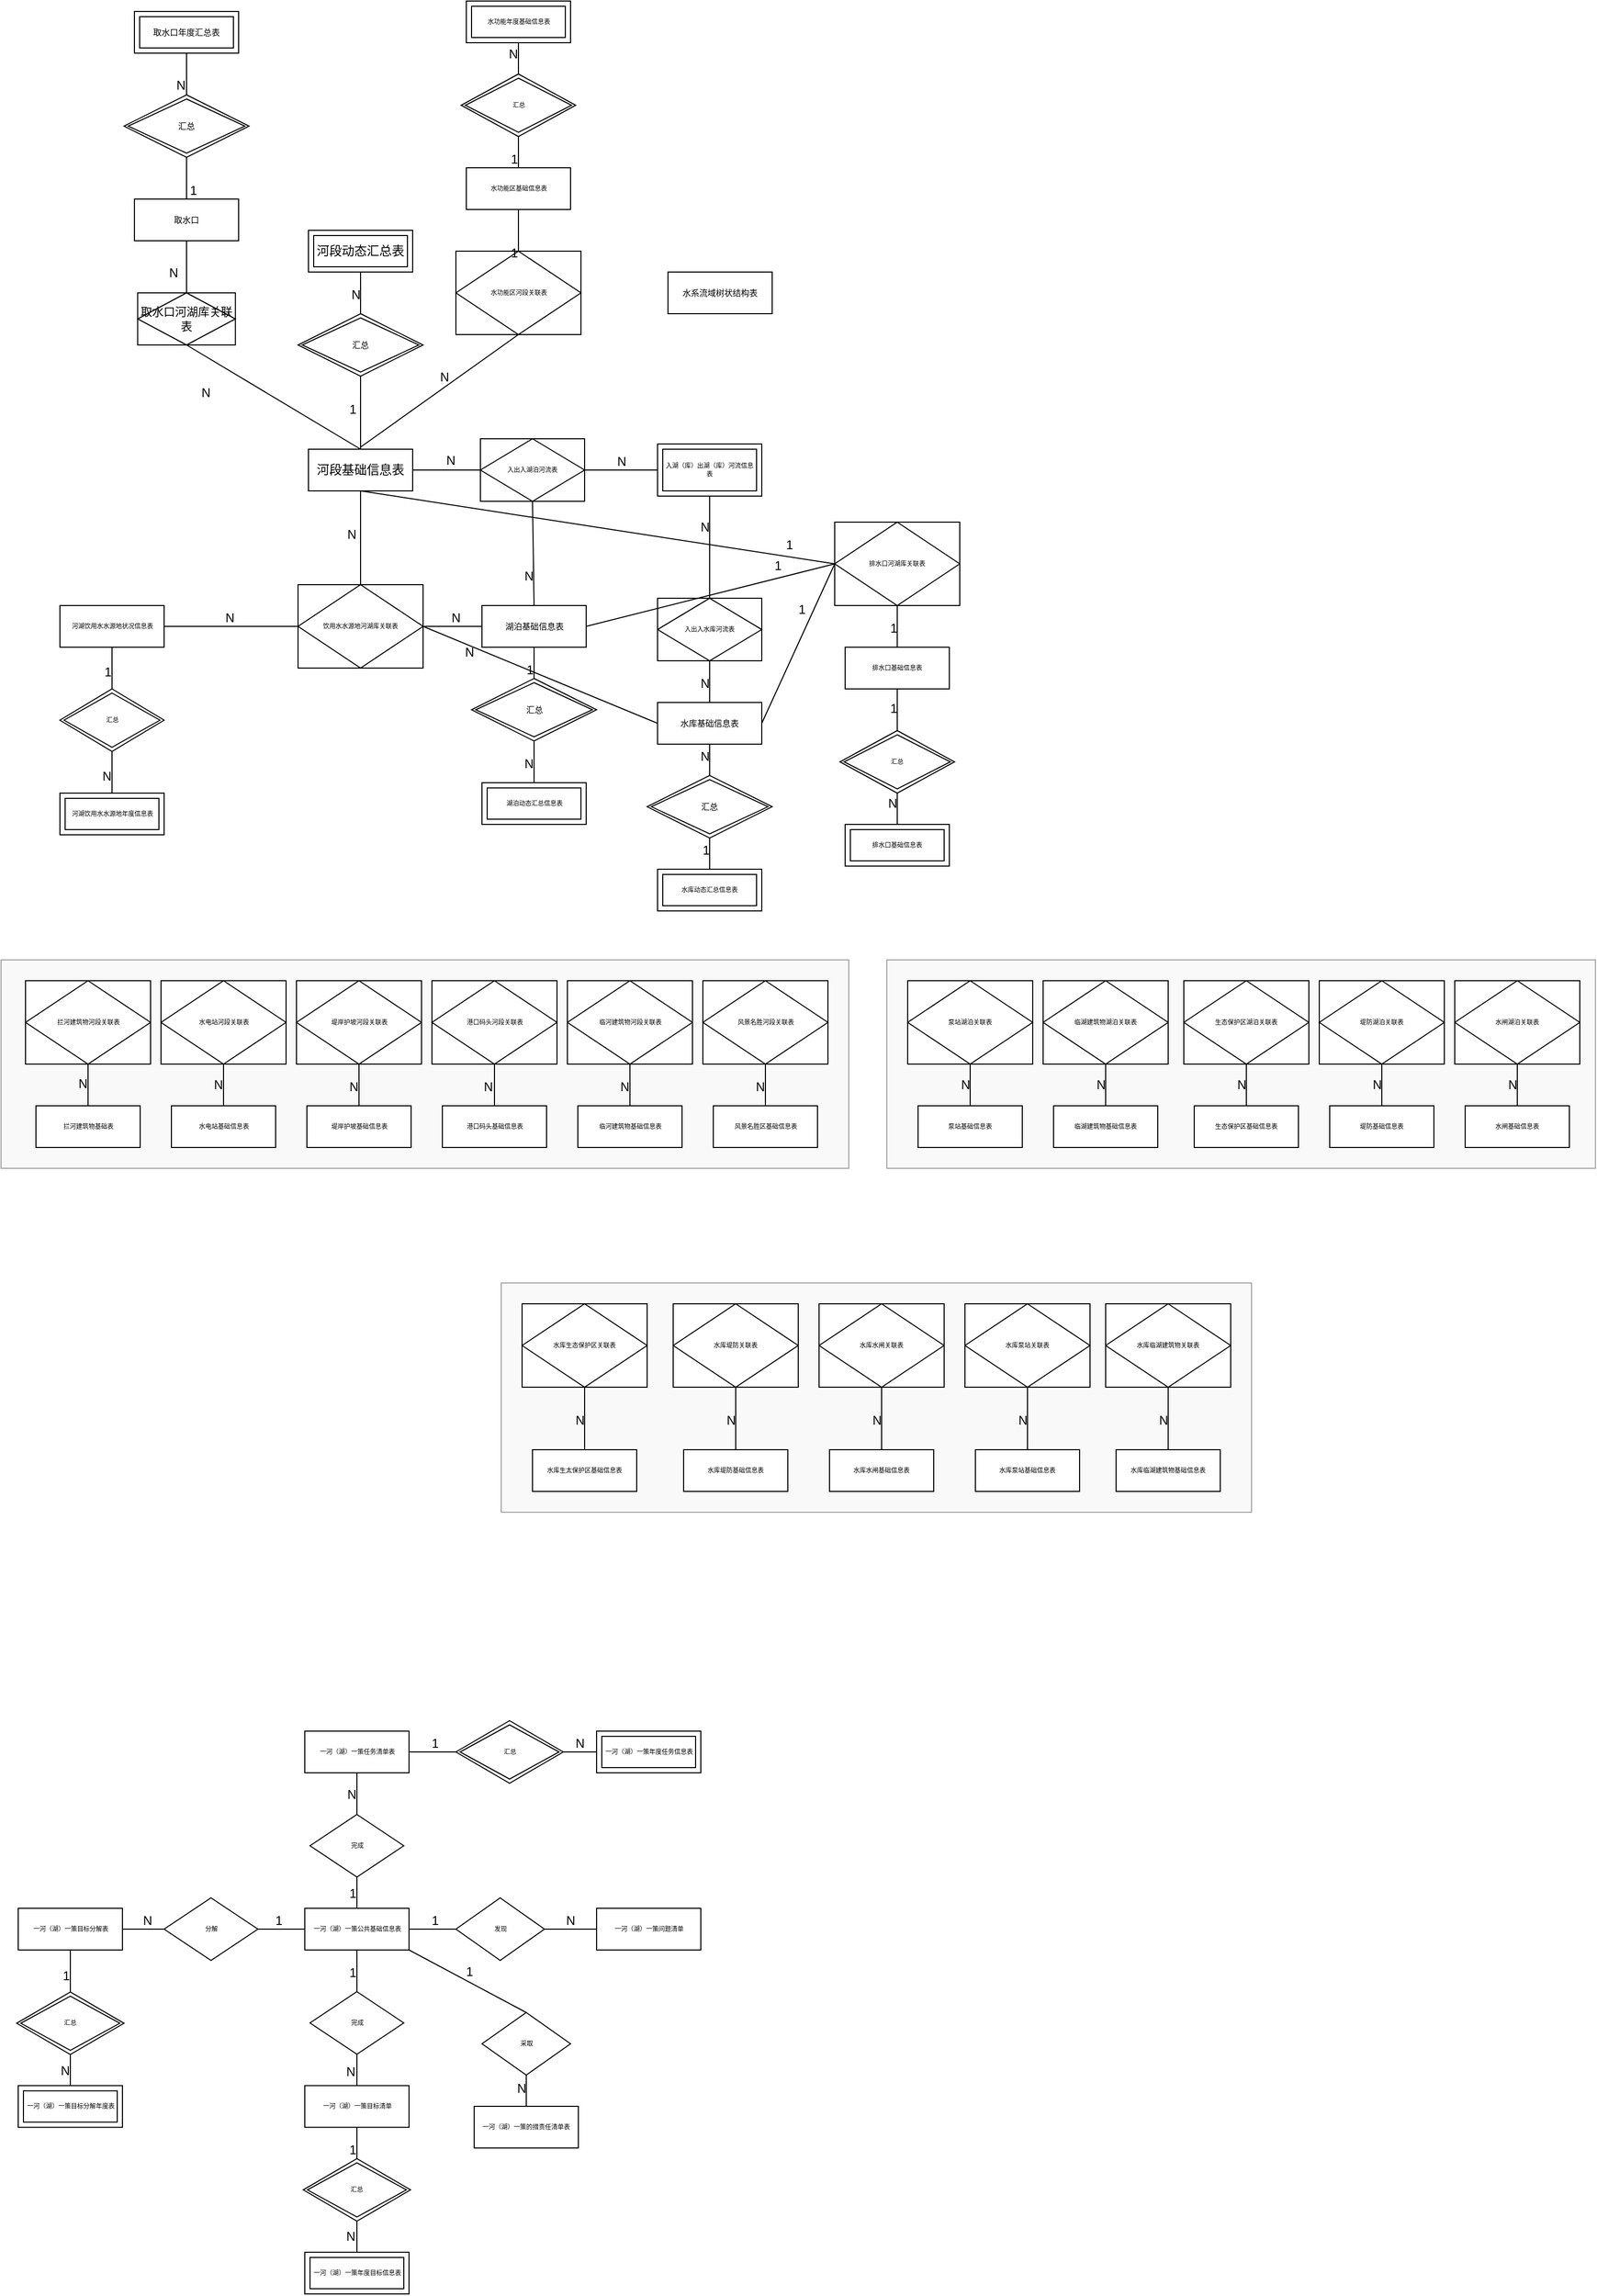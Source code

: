 <mxfile version="14.1.8" type="github">
  <diagram id="R2lEEEUBdFMjLlhIrx00" name="Page-1">
    <mxGraphModel dx="1422" dy="1728" grid="1" gridSize="10" guides="1" tooltips="1" connect="1" arrows="1" fold="1" page="1" pageScale="1" pageWidth="1600" pageHeight="900" math="0" shadow="0" extFonts="Permanent Marker^https://fonts.googleapis.com/css?family=Permanent+Marker">
      <root>
        <mxCell id="0" />
        <mxCell id="1" parent="0" />
        <mxCell id="JBPR91uLXjd6IZqAXIdJ-8" value="河段基础信息表" style="whiteSpace=wrap;html=1;align=center;" vertex="1" parent="1">
          <mxGeometry x="335" y="-220" width="100" height="40" as="geometry" />
        </mxCell>
        <mxCell id="JBPR91uLXjd6IZqAXIdJ-15" value="河段动态汇总表" style="shape=ext;margin=3;double=1;whiteSpace=wrap;html=1;align=center;" vertex="1" parent="1">
          <mxGeometry x="335" y="-430" width="100" height="40" as="geometry" />
        </mxCell>
        <mxCell id="JBPR91uLXjd6IZqAXIdJ-22" value="&lt;font style=&quot;font-size: 11px&quot;&gt;取水口河湖库关联表&lt;/font&gt;" style="shape=associativeEntity;whiteSpace=wrap;html=1;align=center;fontSize=8;" vertex="1" parent="1">
          <mxGeometry x="171.13" y="-370" width="93.75" height="50" as="geometry" />
        </mxCell>
        <mxCell id="JBPR91uLXjd6IZqAXIdJ-23" value="取水口" style="whiteSpace=wrap;html=1;align=center;fontSize=8;" vertex="1" parent="1">
          <mxGeometry x="168" y="-460" width="100" height="40" as="geometry" />
        </mxCell>
        <mxCell id="JBPR91uLXjd6IZqAXIdJ-29" value="" style="endArrow=none;html=1;rounded=0;fontSize=8;exitX=0.5;exitY=0;exitDx=0;exitDy=0;entryX=0.5;entryY=1;entryDx=0;entryDy=0;" edge="1" parent="1" source="JBPR91uLXjd6IZqAXIdJ-8" target="JBPR91uLXjd6IZqAXIdJ-41">
          <mxGeometry relative="1" as="geometry">
            <mxPoint x="430" y="-360" as="sourcePoint" />
            <mxPoint x="450" y="-400" as="targetPoint" />
          </mxGeometry>
        </mxCell>
        <mxCell id="JBPR91uLXjd6IZqAXIdJ-30" value="1" style="resizable=0;html=1;align=right;verticalAlign=bottom;" connectable="0" vertex="1" parent="JBPR91uLXjd6IZqAXIdJ-29">
          <mxGeometry x="1" relative="1" as="geometry">
            <mxPoint x="-3.5" y="40.0" as="offset" />
          </mxGeometry>
        </mxCell>
        <mxCell id="JBPR91uLXjd6IZqAXIdJ-31" value="" style="endArrow=none;html=1;rounded=0;fontSize=8;entryX=0.5;entryY=1;entryDx=0;entryDy=0;" edge="1" parent="1" source="JBPR91uLXjd6IZqAXIdJ-41" target="JBPR91uLXjd6IZqAXIdJ-15">
          <mxGeometry relative="1" as="geometry">
            <mxPoint x="555" y="-260" as="sourcePoint" />
            <mxPoint x="725" y="-140" as="targetPoint" />
          </mxGeometry>
        </mxCell>
        <mxCell id="JBPR91uLXjd6IZqAXIdJ-32" value="N" style="resizable=0;html=1;align=right;verticalAlign=bottom;" connectable="0" vertex="1" parent="JBPR91uLXjd6IZqAXIdJ-31">
          <mxGeometry x="1" relative="1" as="geometry">
            <mxPoint y="30" as="offset" />
          </mxGeometry>
        </mxCell>
        <mxCell id="JBPR91uLXjd6IZqAXIdJ-33" value="" style="endArrow=none;html=1;rounded=0;fontSize=8;entryX=0.5;entryY=0;entryDx=0;entryDy=0;" edge="1" parent="1" source="JBPR91uLXjd6IZqAXIdJ-23" target="JBPR91uLXjd6IZqAXIdJ-22">
          <mxGeometry relative="1" as="geometry">
            <mxPoint x="190" y="-170" as="sourcePoint" />
            <mxPoint x="350" y="-170" as="targetPoint" />
          </mxGeometry>
        </mxCell>
        <mxCell id="JBPR91uLXjd6IZqAXIdJ-34" value="N" style="resizable=0;html=1;align=right;verticalAlign=bottom;" connectable="0" vertex="1" parent="JBPR91uLXjd6IZqAXIdJ-33">
          <mxGeometry x="1" relative="1" as="geometry">
            <mxPoint x="-8.0" y="-10.0" as="offset" />
          </mxGeometry>
        </mxCell>
        <mxCell id="JBPR91uLXjd6IZqAXIdJ-35" value="" style="endArrow=none;html=1;rounded=0;fontSize=8;entryX=0.5;entryY=1;entryDx=0;entryDy=0;exitX=0.5;exitY=0;exitDx=0;exitDy=0;" edge="1" parent="1" source="JBPR91uLXjd6IZqAXIdJ-8" target="JBPR91uLXjd6IZqAXIdJ-22">
          <mxGeometry relative="1" as="geometry">
            <mxPoint x="385" y="-210" as="sourcePoint" />
            <mxPoint x="347" y="-270" as="targetPoint" />
          </mxGeometry>
        </mxCell>
        <mxCell id="JBPR91uLXjd6IZqAXIdJ-36" value="N" style="resizable=0;html=1;align=right;verticalAlign=bottom;" connectable="0" vertex="1" parent="JBPR91uLXjd6IZqAXIdJ-35">
          <mxGeometry x="1" relative="1" as="geometry">
            <mxPoint x="22.99" y="54.66" as="offset" />
          </mxGeometry>
        </mxCell>
        <mxCell id="JBPR91uLXjd6IZqAXIdJ-38" value="取水口年度汇总表" style="shape=ext;margin=3;double=1;whiteSpace=wrap;html=1;align=center;fontSize=8;" vertex="1" parent="1">
          <mxGeometry x="168" y="-640" width="100" height="40" as="geometry" />
        </mxCell>
        <mxCell id="JBPR91uLXjd6IZqAXIdJ-40" value="汇总" style="shape=rhombus;double=1;perimeter=rhombusPerimeter;whiteSpace=wrap;html=1;align=center;fontSize=8;" vertex="1" parent="1">
          <mxGeometry x="158" y="-560" width="120" height="60" as="geometry" />
        </mxCell>
        <mxCell id="JBPR91uLXjd6IZqAXIdJ-41" value="汇总" style="shape=rhombus;double=1;perimeter=rhombusPerimeter;whiteSpace=wrap;html=1;align=center;fontSize=8;" vertex="1" parent="1">
          <mxGeometry x="325" y="-350" width="120" height="60" as="geometry" />
        </mxCell>
        <mxCell id="JBPR91uLXjd6IZqAXIdJ-42" value="" style="endArrow=none;html=1;rounded=0;fontSize=8;exitX=0.5;exitY=0;exitDx=0;exitDy=0;entryX=0.5;entryY=1;entryDx=0;entryDy=0;" edge="1" parent="1" source="JBPR91uLXjd6IZqAXIdJ-23" target="JBPR91uLXjd6IZqAXIdJ-40">
          <mxGeometry relative="1" as="geometry">
            <mxPoint x="218" y="-345" as="sourcePoint" />
            <mxPoint x="378" y="-345" as="targetPoint" />
          </mxGeometry>
        </mxCell>
        <mxCell id="JBPR91uLXjd6IZqAXIdJ-43" value="1" style="resizable=0;html=1;align=right;verticalAlign=bottom;" connectable="0" vertex="1" parent="JBPR91uLXjd6IZqAXIdJ-42">
          <mxGeometry x="1" relative="1" as="geometry">
            <mxPoint x="10" y="40" as="offset" />
          </mxGeometry>
        </mxCell>
        <mxCell id="JBPR91uLXjd6IZqAXIdJ-45" value="" style="endArrow=none;html=1;rounded=0;fontSize=8;entryX=0.5;entryY=1;entryDx=0;entryDy=0;exitX=0.5;exitY=0;exitDx=0;exitDy=0;" edge="1" parent="1" source="JBPR91uLXjd6IZqAXIdJ-40" target="JBPR91uLXjd6IZqAXIdJ-38">
          <mxGeometry relative="1" as="geometry">
            <mxPoint x="118" y="-560" as="sourcePoint" />
            <mxPoint x="428" y="-165" as="targetPoint" />
          </mxGeometry>
        </mxCell>
        <mxCell id="JBPR91uLXjd6IZqAXIdJ-46" value="N" style="resizable=0;html=1;align=right;verticalAlign=bottom;" connectable="0" vertex="1" parent="JBPR91uLXjd6IZqAXIdJ-45">
          <mxGeometry x="1" relative="1" as="geometry">
            <mxPoint x="-0.04" y="39.55" as="offset" />
          </mxGeometry>
        </mxCell>
        <mxCell id="JBPR91uLXjd6IZqAXIdJ-49" value="湖泊基础信息表" style="whiteSpace=wrap;html=1;align=center;fontSize=8;" vertex="1" parent="1">
          <mxGeometry x="501.5" y="-70" width="100" height="40" as="geometry" />
        </mxCell>
        <mxCell id="JBPR91uLXjd6IZqAXIdJ-50" value="水库基础信息表" style="whiteSpace=wrap;html=1;align=center;fontSize=8;" vertex="1" parent="1">
          <mxGeometry x="670.0" y="23.02" width="100" height="40" as="geometry" />
        </mxCell>
        <mxCell id="JBPR91uLXjd6IZqAXIdJ-51" value="水系流域树状结构表" style="whiteSpace=wrap;html=1;align=center;fontSize=8;" vertex="1" parent="1">
          <mxGeometry x="680" y="-390" width="100" height="40" as="geometry" />
        </mxCell>
        <mxCell id="JBPR91uLXjd6IZqAXIdJ-52" value="&lt;span style=&quot;font-size: 6px;&quot;&gt;入湖（库）出湖（库）河流信息表&lt;/span&gt;" style="shape=ext;margin=3;double=1;whiteSpace=wrap;html=1;align=center;fontSize=6;" vertex="1" parent="1">
          <mxGeometry x="670" y="-225" width="100" height="50" as="geometry" />
        </mxCell>
        <mxCell id="JBPR91uLXjd6IZqAXIdJ-53" value="入出入湖泊河流表" style="shape=associativeEntity;whiteSpace=wrap;html=1;align=center;fontSize=6;" vertex="1" parent="1">
          <mxGeometry x="500" y="-230" width="100" height="60" as="geometry" />
        </mxCell>
        <mxCell id="JBPR91uLXjd6IZqAXIdJ-54" value="" style="endArrow=none;html=1;rounded=0;fontSize=6;exitX=1;exitY=0.5;exitDx=0;exitDy=0;entryX=0;entryY=0.5;entryDx=0;entryDy=0;" edge="1" parent="1" source="JBPR91uLXjd6IZqAXIdJ-8" target="JBPR91uLXjd6IZqAXIdJ-53">
          <mxGeometry relative="1" as="geometry">
            <mxPoint x="510" y="-290" as="sourcePoint" />
            <mxPoint x="670" y="-290" as="targetPoint" />
          </mxGeometry>
        </mxCell>
        <mxCell id="JBPR91uLXjd6IZqAXIdJ-55" value="N" style="resizable=0;html=1;align=right;verticalAlign=bottom;" connectable="0" vertex="1" parent="JBPR91uLXjd6IZqAXIdJ-54">
          <mxGeometry x="1" relative="1" as="geometry">
            <mxPoint x="51.5" y="110" as="offset" />
          </mxGeometry>
        </mxCell>
        <mxCell id="JBPR91uLXjd6IZqAXIdJ-56" value="" style="endArrow=none;html=1;rounded=0;fontSize=6;exitX=1;exitY=0.5;exitDx=0;exitDy=0;entryX=0;entryY=0.5;entryDx=0;entryDy=0;" edge="1" parent="1" source="JBPR91uLXjd6IZqAXIdJ-53" target="JBPR91uLXjd6IZqAXIdJ-52">
          <mxGeometry relative="1" as="geometry">
            <mxPoint x="815" y="-250" as="sourcePoint" />
            <mxPoint x="975" y="-250" as="targetPoint" />
          </mxGeometry>
        </mxCell>
        <mxCell id="JBPR91uLXjd6IZqAXIdJ-57" value="N" style="resizable=0;html=1;align=right;verticalAlign=bottom;" connectable="0" vertex="1" parent="JBPR91uLXjd6IZqAXIdJ-56">
          <mxGeometry x="1" relative="1" as="geometry">
            <mxPoint x="-30.0" as="offset" />
          </mxGeometry>
        </mxCell>
        <mxCell id="JBPR91uLXjd6IZqAXIdJ-59" value="入出入水库河流表" style="shape=associativeEntity;whiteSpace=wrap;html=1;align=center;fontSize=6;" vertex="1" parent="1">
          <mxGeometry x="670.0" y="-76.98" width="100" height="60" as="geometry" />
        </mxCell>
        <mxCell id="JBPR91uLXjd6IZqAXIdJ-60" value="" style="endArrow=none;html=1;rounded=0;fontSize=6;entryX=0.5;entryY=1;entryDx=0;entryDy=0;exitX=0.5;exitY=0;exitDx=0;exitDy=0;" edge="1" parent="1" source="JBPR91uLXjd6IZqAXIdJ-50" target="JBPR91uLXjd6IZqAXIdJ-59">
          <mxGeometry relative="1" as="geometry">
            <mxPoint x="710.0" y="83.02" as="sourcePoint" />
            <mxPoint x="870" y="83.02" as="targetPoint" />
          </mxGeometry>
        </mxCell>
        <mxCell id="JBPR91uLXjd6IZqAXIdJ-61" value="N" style="resizable=0;html=1;align=right;verticalAlign=bottom;" connectable="0" vertex="1" parent="JBPR91uLXjd6IZqAXIdJ-60">
          <mxGeometry x="1" relative="1" as="geometry">
            <mxPoint y="30" as="offset" />
          </mxGeometry>
        </mxCell>
        <mxCell id="JBPR91uLXjd6IZqAXIdJ-65" value="" style="endArrow=none;html=1;rounded=0;fontSize=6;exitX=0.5;exitY=1;exitDx=0;exitDy=0;entryX=0.5;entryY=0;entryDx=0;entryDy=0;" edge="1" parent="1" source="JBPR91uLXjd6IZqAXIdJ-53" target="JBPR91uLXjd6IZqAXIdJ-49">
          <mxGeometry relative="1" as="geometry">
            <mxPoint x="855" y="-100" as="sourcePoint" />
            <mxPoint x="1015" y="-100" as="targetPoint" />
          </mxGeometry>
        </mxCell>
        <mxCell id="JBPR91uLXjd6IZqAXIdJ-66" value="N" style="resizable=0;html=1;align=right;verticalAlign=bottom;" connectable="0" vertex="1" parent="JBPR91uLXjd6IZqAXIdJ-65">
          <mxGeometry x="1" relative="1" as="geometry">
            <mxPoint x="-75" y="-129.99" as="offset" />
          </mxGeometry>
        </mxCell>
        <mxCell id="JBPR91uLXjd6IZqAXIdJ-67" value="河湖饮用水水源地状况信息表" style="whiteSpace=wrap;html=1;align=center;fontSize=6;" vertex="1" parent="1">
          <mxGeometry x="96.5" y="-70" width="100" height="40" as="geometry" />
        </mxCell>
        <mxCell id="JBPR91uLXjd6IZqAXIdJ-68" value="河湖饮用水水源地年度信息表" style="shape=ext;margin=3;double=1;whiteSpace=wrap;html=1;align=center;fontSize=6;" vertex="1" parent="1">
          <mxGeometry x="96.5" y="110" width="100" height="40" as="geometry" />
        </mxCell>
        <mxCell id="JBPR91uLXjd6IZqAXIdJ-69" value="汇总" style="shape=rhombus;double=1;perimeter=rhombusPerimeter;whiteSpace=wrap;html=1;align=center;fontSize=6;" vertex="1" parent="1">
          <mxGeometry x="96.5" y="10" width="100" height="60" as="geometry" />
        </mxCell>
        <mxCell id="JBPR91uLXjd6IZqAXIdJ-70" value="" style="endArrow=none;html=1;rounded=0;fontSize=6;exitX=0.5;exitY=1;exitDx=0;exitDy=0;entryX=0.5;entryY=0;entryDx=0;entryDy=0;" edge="1" parent="1" source="JBPR91uLXjd6IZqAXIdJ-67" target="JBPR91uLXjd6IZqAXIdJ-69">
          <mxGeometry relative="1" as="geometry">
            <mxPoint x="226.5" y="-10" as="sourcePoint" />
            <mxPoint x="386.5" y="-10" as="targetPoint" />
          </mxGeometry>
        </mxCell>
        <mxCell id="JBPR91uLXjd6IZqAXIdJ-71" value="1" style="resizable=0;html=1;align=right;verticalAlign=bottom;" connectable="0" vertex="1" parent="JBPR91uLXjd6IZqAXIdJ-70">
          <mxGeometry x="1" relative="1" as="geometry">
            <mxPoint y="-8" as="offset" />
          </mxGeometry>
        </mxCell>
        <mxCell id="JBPR91uLXjd6IZqAXIdJ-72" value="" style="endArrow=none;html=1;rounded=0;fontSize=6;exitX=0.5;exitY=1;exitDx=0;exitDy=0;entryX=0.5;entryY=0;entryDx=0;entryDy=0;" edge="1" parent="1" source="JBPR91uLXjd6IZqAXIdJ-69" target="JBPR91uLXjd6IZqAXIdJ-68">
          <mxGeometry relative="1" as="geometry">
            <mxPoint x="236.5" y="80" as="sourcePoint" />
            <mxPoint x="396.5" y="80" as="targetPoint" />
          </mxGeometry>
        </mxCell>
        <mxCell id="JBPR91uLXjd6IZqAXIdJ-73" value="N" style="resizable=0;html=1;align=right;verticalAlign=bottom;" connectable="0" vertex="1" parent="JBPR91uLXjd6IZqAXIdJ-72">
          <mxGeometry x="1" relative="1" as="geometry">
            <mxPoint y="-8" as="offset" />
          </mxGeometry>
        </mxCell>
        <mxCell id="JBPR91uLXjd6IZqAXIdJ-74" value="饮用水水源地河湖库关联表" style="shape=associativeEntity;whiteSpace=wrap;html=1;align=center;fontSize=6;" vertex="1" parent="1">
          <mxGeometry x="325" y="-90" width="120" height="80" as="geometry" />
        </mxCell>
        <mxCell id="JBPR91uLXjd6IZqAXIdJ-75" value="" style="endArrow=none;html=1;rounded=0;fontSize=6;exitX=1;exitY=0.5;exitDx=0;exitDy=0;entryX=0;entryY=0.5;entryDx=0;entryDy=0;" edge="1" parent="1" source="JBPR91uLXjd6IZqAXIdJ-67" target="JBPR91uLXjd6IZqAXIdJ-74">
          <mxGeometry relative="1" as="geometry">
            <mxPoint x="210" y="-200" as="sourcePoint" />
            <mxPoint x="360" y="40" as="targetPoint" />
          </mxGeometry>
        </mxCell>
        <mxCell id="JBPR91uLXjd6IZqAXIdJ-76" value="N" style="resizable=0;html=1;align=right;verticalAlign=bottom;" connectable="0" vertex="1" parent="JBPR91uLXjd6IZqAXIdJ-75">
          <mxGeometry x="1" relative="1" as="geometry">
            <mxPoint x="-60.62" as="offset" />
          </mxGeometry>
        </mxCell>
        <mxCell id="JBPR91uLXjd6IZqAXIdJ-77" value="" style="endArrow=none;html=1;rounded=0;fontSize=6;exitX=1;exitY=0.5;exitDx=0;exitDy=0;entryX=0;entryY=0.5;entryDx=0;entryDy=0;" edge="1" parent="1" source="JBPR91uLXjd6IZqAXIdJ-74" target="JBPR91uLXjd6IZqAXIdJ-50">
          <mxGeometry relative="1" as="geometry">
            <mxPoint x="370" y="-60" as="sourcePoint" />
            <mxPoint x="450" y="-170" as="targetPoint" />
            <Array as="points" />
          </mxGeometry>
        </mxCell>
        <mxCell id="JBPR91uLXjd6IZqAXIdJ-78" value="N" style="resizable=0;html=1;align=right;verticalAlign=bottom;" connectable="0" vertex="1" parent="JBPR91uLXjd6IZqAXIdJ-77">
          <mxGeometry x="1" relative="1" as="geometry">
            <mxPoint x="-175.57" y="-59.82" as="offset" />
          </mxGeometry>
        </mxCell>
        <mxCell id="JBPR91uLXjd6IZqAXIdJ-80" value="" style="endArrow=none;html=1;rounded=0;fontSize=6;exitX=1;exitY=0.5;exitDx=0;exitDy=0;entryX=0;entryY=0.5;entryDx=0;entryDy=0;" edge="1" parent="1" source="JBPR91uLXjd6IZqAXIdJ-74" target="JBPR91uLXjd6IZqAXIdJ-49">
          <mxGeometry relative="1" as="geometry">
            <mxPoint x="480" y="50" as="sourcePoint" />
            <mxPoint x="640" y="50" as="targetPoint" />
          </mxGeometry>
        </mxCell>
        <mxCell id="JBPR91uLXjd6IZqAXIdJ-81" value="N" style="resizable=0;html=1;align=right;verticalAlign=bottom;" connectable="0" vertex="1" parent="JBPR91uLXjd6IZqAXIdJ-80">
          <mxGeometry x="1" relative="1" as="geometry">
            <mxPoint x="-20.5" as="offset" />
          </mxGeometry>
        </mxCell>
        <mxCell id="JBPR91uLXjd6IZqAXIdJ-82" value="" style="endArrow=none;html=1;rounded=0;fontSize=6;exitX=0.5;exitY=0;exitDx=0;exitDy=0;entryX=0.5;entryY=1;entryDx=0;entryDy=0;" edge="1" parent="1" source="JBPR91uLXjd6IZqAXIdJ-74" target="JBPR91uLXjd6IZqAXIdJ-8">
          <mxGeometry relative="1" as="geometry">
            <mxPoint x="320" y="-90" as="sourcePoint" />
            <mxPoint x="395" y="-180" as="targetPoint" />
          </mxGeometry>
        </mxCell>
        <mxCell id="JBPR91uLXjd6IZqAXIdJ-83" value="N" style="resizable=0;html=1;align=right;verticalAlign=bottom;" connectable="0" vertex="1" parent="JBPR91uLXjd6IZqAXIdJ-82">
          <mxGeometry x="1" relative="1" as="geometry">
            <mxPoint x="-3.5" y="50" as="offset" />
          </mxGeometry>
        </mxCell>
        <mxCell id="JBPR91uLXjd6IZqAXIdJ-84" value="排水口基础信息表" style="whiteSpace=wrap;html=1;align=center;fontSize=6;" vertex="1" parent="1">
          <mxGeometry x="850" y="-30.0" width="100" height="40" as="geometry" />
        </mxCell>
        <mxCell id="JBPR91uLXjd6IZqAXIdJ-85" value="排水口基础信息表" style="shape=ext;margin=3;double=1;whiteSpace=wrap;html=1;align=center;fontSize=6;" vertex="1" parent="1">
          <mxGeometry x="850" y="140" width="100" height="40" as="geometry" />
        </mxCell>
        <mxCell id="JBPR91uLXjd6IZqAXIdJ-88" value="汇总" style="shape=rhombus;double=1;perimeter=rhombusPerimeter;whiteSpace=wrap;html=1;align=center;fontSize=6;" vertex="1" parent="1">
          <mxGeometry x="845" y="50" width="110" height="60" as="geometry" />
        </mxCell>
        <mxCell id="JBPR91uLXjd6IZqAXIdJ-89" value="" style="endArrow=none;html=1;rounded=0;fontSize=6;exitX=0.5;exitY=1;exitDx=0;exitDy=0;entryX=0.5;entryY=0;entryDx=0;entryDy=0;" edge="1" parent="1" source="JBPR91uLXjd6IZqAXIdJ-84" target="JBPR91uLXjd6IZqAXIdJ-88">
          <mxGeometry relative="1" as="geometry">
            <mxPoint x="980" y="30" as="sourcePoint" />
            <mxPoint x="1140" y="30" as="targetPoint" />
          </mxGeometry>
        </mxCell>
        <mxCell id="JBPR91uLXjd6IZqAXIdJ-90" value="1" style="resizable=0;html=1;align=right;verticalAlign=bottom;" connectable="0" vertex="1" parent="JBPR91uLXjd6IZqAXIdJ-89">
          <mxGeometry x="1" relative="1" as="geometry">
            <mxPoint y="-13" as="offset" />
          </mxGeometry>
        </mxCell>
        <mxCell id="JBPR91uLXjd6IZqAXIdJ-91" value="" style="endArrow=none;html=1;rounded=0;fontSize=6;exitX=0.5;exitY=1;exitDx=0;exitDy=0;entryX=0.5;entryY=0;entryDx=0;entryDy=0;" edge="1" parent="1" source="JBPR91uLXjd6IZqAXIdJ-88" target="JBPR91uLXjd6IZqAXIdJ-85">
          <mxGeometry relative="1" as="geometry">
            <mxPoint x="1050" y="140" as="sourcePoint" />
            <mxPoint x="1210" y="140" as="targetPoint" />
          </mxGeometry>
        </mxCell>
        <mxCell id="JBPR91uLXjd6IZqAXIdJ-92" value="N" style="resizable=0;html=1;align=right;verticalAlign=bottom;" connectable="0" vertex="1" parent="JBPR91uLXjd6IZqAXIdJ-91">
          <mxGeometry x="1" relative="1" as="geometry">
            <mxPoint y="-12" as="offset" />
          </mxGeometry>
        </mxCell>
        <mxCell id="JBPR91uLXjd6IZqAXIdJ-93" value="排水口河湖库关联表" style="shape=associativeEntity;whiteSpace=wrap;html=1;align=center;fontSize=6;" vertex="1" parent="1">
          <mxGeometry x="840" y="-150.0" width="120" height="80" as="geometry" />
        </mxCell>
        <mxCell id="JBPR91uLXjd6IZqAXIdJ-94" value="" style="endArrow=none;html=1;rounded=0;fontSize=6;exitX=0.5;exitY=0;exitDx=0;exitDy=0;entryX=0.5;entryY=1;entryDx=0;entryDy=0;" edge="1" parent="1" source="JBPR91uLXjd6IZqAXIdJ-84" target="JBPR91uLXjd6IZqAXIdJ-93">
          <mxGeometry relative="1" as="geometry">
            <mxPoint x="1020" y="-10.0" as="sourcePoint" />
            <mxPoint x="1180" y="-10.0" as="targetPoint" />
          </mxGeometry>
        </mxCell>
        <mxCell id="JBPR91uLXjd6IZqAXIdJ-95" value="1" style="resizable=0;html=1;align=right;verticalAlign=bottom;" connectable="0" vertex="1" parent="JBPR91uLXjd6IZqAXIdJ-94">
          <mxGeometry x="1" relative="1" as="geometry">
            <mxPoint y="30" as="offset" />
          </mxGeometry>
        </mxCell>
        <mxCell id="JBPR91uLXjd6IZqAXIdJ-96" value="水功能区基础信息表" style="whiteSpace=wrap;html=1;align=center;fontSize=6;" vertex="1" parent="1">
          <mxGeometry x="486.5" y="-490" width="100" height="40" as="geometry" />
        </mxCell>
        <mxCell id="JBPR91uLXjd6IZqAXIdJ-97" value="水功能年度基础信息表" style="shape=ext;margin=3;double=1;whiteSpace=wrap;html=1;align=center;fontSize=6;" vertex="1" parent="1">
          <mxGeometry x="486.5" y="-650" width="100" height="40" as="geometry" />
        </mxCell>
        <mxCell id="JBPR91uLXjd6IZqAXIdJ-98" value="汇总" style="shape=rhombus;double=1;perimeter=rhombusPerimeter;whiteSpace=wrap;html=1;align=center;fontSize=6;" vertex="1" parent="1">
          <mxGeometry x="481.5" y="-580" width="110" height="60" as="geometry" />
        </mxCell>
        <mxCell id="JBPR91uLXjd6IZqAXIdJ-101" value="" style="endArrow=none;html=1;rounded=0;fontSize=6;entryX=0.5;entryY=1;entryDx=0;entryDy=0;exitX=0.5;exitY=0;exitDx=0;exitDy=0;" edge="1" source="JBPR91uLXjd6IZqAXIdJ-98" target="JBPR91uLXjd6IZqAXIdJ-97" parent="1">
          <mxGeometry relative="1" as="geometry">
            <mxPoint x="541.5" y="-570" as="sourcePoint" />
            <mxPoint x="546.5" y="-620" as="targetPoint" />
          </mxGeometry>
        </mxCell>
        <mxCell id="JBPR91uLXjd6IZqAXIdJ-102" value="N" style="resizable=0;html=1;align=right;verticalAlign=bottom;" connectable="0" vertex="1" parent="JBPR91uLXjd6IZqAXIdJ-101">
          <mxGeometry x="1" relative="1" as="geometry">
            <mxPoint y="19.75" as="offset" />
          </mxGeometry>
        </mxCell>
        <mxCell id="JBPR91uLXjd6IZqAXIdJ-103" value="水功能区河段关联表" style="shape=associativeEntity;whiteSpace=wrap;html=1;align=center;fontSize=6;" vertex="1" parent="1">
          <mxGeometry x="476.5" y="-410" width="120" height="80" as="geometry" />
        </mxCell>
        <mxCell id="JBPR91uLXjd6IZqAXIdJ-104" value="" style="endArrow=none;html=1;rounded=0;fontSize=6;exitX=0.5;exitY=0;exitDx=0;exitDy=0;entryX=0.5;entryY=1;entryDx=0;entryDy=0;" edge="1" parent="1" source="JBPR91uLXjd6IZqAXIdJ-103" target="JBPR91uLXjd6IZqAXIdJ-96">
          <mxGeometry relative="1" as="geometry">
            <mxPoint x="516.5" y="-390" as="sourcePoint" />
            <mxPoint x="706.5" y="-440" as="targetPoint" />
          </mxGeometry>
        </mxCell>
        <mxCell id="JBPR91uLXjd6IZqAXIdJ-105" value="1" style="resizable=0;html=1;align=right;verticalAlign=bottom;" connectable="0" vertex="1" parent="JBPR91uLXjd6IZqAXIdJ-104">
          <mxGeometry x="1" relative="1" as="geometry">
            <mxPoint y="50" as="offset" />
          </mxGeometry>
        </mxCell>
        <mxCell id="JBPR91uLXjd6IZqAXIdJ-106" value="" style="endArrow=none;html=1;rounded=0;fontSize=6;exitX=0.5;exitY=1;exitDx=0;exitDy=0;" edge="1" parent="1" source="JBPR91uLXjd6IZqAXIdJ-103">
          <mxGeometry relative="1" as="geometry">
            <mxPoint x="790" y="260" as="sourcePoint" />
            <mxPoint x="385" y="-222" as="targetPoint" />
          </mxGeometry>
        </mxCell>
        <mxCell id="JBPR91uLXjd6IZqAXIdJ-107" value="N" style="resizable=0;html=1;align=right;verticalAlign=bottom;" connectable="0" vertex="1" parent="JBPR91uLXjd6IZqAXIdJ-106">
          <mxGeometry x="1" relative="1" as="geometry">
            <mxPoint x="84.96" y="-57.97" as="offset" />
          </mxGeometry>
        </mxCell>
        <mxCell id="JBPR91uLXjd6IZqAXIdJ-149" value="湖泊动态汇总信息表" style="shape=ext;margin=3;double=1;whiteSpace=wrap;html=1;align=center;fontSize=6;" vertex="1" parent="1">
          <mxGeometry x="501.5" y="100.02" width="100" height="39.98" as="geometry" />
        </mxCell>
        <mxCell id="JBPR91uLXjd6IZqAXIdJ-150" value="汇总" style="shape=rhombus;double=1;perimeter=rhombusPerimeter;whiteSpace=wrap;html=1;align=center;fontSize=8;" vertex="1" parent="1">
          <mxGeometry x="491.5" width="120" height="60" as="geometry" />
        </mxCell>
        <mxCell id="JBPR91uLXjd6IZqAXIdJ-153" value="" style="endArrow=none;html=1;rounded=0;fontSize=6;exitX=0.5;exitY=1;exitDx=0;exitDy=0;entryX=0.5;entryY=0;entryDx=0;entryDy=0;" edge="1" parent="1" source="JBPR91uLXjd6IZqAXIdJ-49" target="JBPR91uLXjd6IZqAXIdJ-150">
          <mxGeometry relative="1" as="geometry">
            <mxPoint x="1091.5" y="-130" as="sourcePoint" />
            <mxPoint x="1251.5" y="-130" as="targetPoint" />
          </mxGeometry>
        </mxCell>
        <mxCell id="JBPR91uLXjd6IZqAXIdJ-154" value="1" style="resizable=0;html=1;align=right;verticalAlign=bottom;" connectable="0" vertex="1" parent="JBPR91uLXjd6IZqAXIdJ-153">
          <mxGeometry x="1" relative="1" as="geometry" />
        </mxCell>
        <mxCell id="JBPR91uLXjd6IZqAXIdJ-176" value="" style="endArrow=none;html=1;rounded=0;fontSize=6;entryX=0.5;entryY=1;entryDx=0;entryDy=0;" edge="1" parent="1" source="JBPR91uLXjd6IZqAXIdJ-96" target="JBPR91uLXjd6IZqAXIdJ-98">
          <mxGeometry relative="1" as="geometry">
            <mxPoint x="666.5" y="-490" as="sourcePoint" />
            <mxPoint x="826.5" y="-490" as="targetPoint" />
          </mxGeometry>
        </mxCell>
        <mxCell id="JBPR91uLXjd6IZqAXIdJ-177" value="1" style="resizable=0;html=1;align=right;verticalAlign=bottom;" connectable="0" vertex="1" parent="JBPR91uLXjd6IZqAXIdJ-176">
          <mxGeometry x="1" relative="1" as="geometry">
            <mxPoint y="30" as="offset" />
          </mxGeometry>
        </mxCell>
        <mxCell id="JBPR91uLXjd6IZqAXIdJ-179" value="水库动态汇总信息表" style="shape=ext;margin=3;double=1;whiteSpace=wrap;html=1;align=center;fontSize=6;" vertex="1" parent="1">
          <mxGeometry x="670.0" y="183.02" width="100" height="40" as="geometry" />
        </mxCell>
        <mxCell id="JBPR91uLXjd6IZqAXIdJ-180" value="汇总" style="shape=rhombus;double=1;perimeter=rhombusPerimeter;whiteSpace=wrap;html=1;align=center;fontSize=8;" vertex="1" parent="1">
          <mxGeometry x="660.0" y="93.02" width="120" height="60" as="geometry" />
        </mxCell>
        <mxCell id="JBPR91uLXjd6IZqAXIdJ-181" value="" style="endArrow=none;html=1;rounded=0;fontSize=6;exitX=0.5;exitY=1;exitDx=0;exitDy=0;" edge="1" source="JBPR91uLXjd6IZqAXIdJ-180" target="JBPR91uLXjd6IZqAXIdJ-179" parent="1">
          <mxGeometry relative="1" as="geometry">
            <mxPoint x="790.0" y="273.02" as="sourcePoint" />
            <mxPoint x="950" y="273.02" as="targetPoint" />
          </mxGeometry>
        </mxCell>
        <mxCell id="JBPR91uLXjd6IZqAXIdJ-182" value="1" style="resizable=0;html=1;align=right;verticalAlign=bottom;" connectable="0" vertex="1" parent="JBPR91uLXjd6IZqAXIdJ-181">
          <mxGeometry x="1" relative="1" as="geometry">
            <mxPoint y="-10" as="offset" />
          </mxGeometry>
        </mxCell>
        <mxCell id="JBPR91uLXjd6IZqAXIdJ-183" value="" style="endArrow=none;html=1;rounded=0;fontSize=6;exitX=0.5;exitY=1;exitDx=0;exitDy=0;entryX=0.5;entryY=0;entryDx=0;entryDy=0;" edge="1" parent="1" source="JBPR91uLXjd6IZqAXIdJ-50" target="JBPR91uLXjd6IZqAXIdJ-180">
          <mxGeometry relative="1" as="geometry">
            <mxPoint x="835.0" y="113.02" as="sourcePoint" />
            <mxPoint x="995" y="113.02" as="targetPoint" />
          </mxGeometry>
        </mxCell>
        <mxCell id="JBPR91uLXjd6IZqAXIdJ-184" value="N" style="resizable=0;html=1;align=right;verticalAlign=bottom;" connectable="0" vertex="1" parent="JBPR91uLXjd6IZqAXIdJ-183">
          <mxGeometry x="1" relative="1" as="geometry">
            <mxPoint y="-10" as="offset" />
          </mxGeometry>
        </mxCell>
        <mxCell id="JBPR91uLXjd6IZqAXIdJ-205" value="一河（湖）一策公共基础信息表" style="whiteSpace=wrap;html=1;align=center;fontSize=6;" vertex="1" parent="1">
          <mxGeometry x="331.5" y="1180" width="100" height="40" as="geometry" />
        </mxCell>
        <mxCell id="JBPR91uLXjd6IZqAXIdJ-206" value="一河（湖）一策问题清单" style="whiteSpace=wrap;html=1;align=center;fontSize=6;" vertex="1" parent="1">
          <mxGeometry x="611.5" y="1180" width="100" height="40" as="geometry" />
        </mxCell>
        <mxCell id="JBPR91uLXjd6IZqAXIdJ-207" value="一河（湖）一策目标清单" style="whiteSpace=wrap;html=1;align=center;fontSize=6;" vertex="1" parent="1">
          <mxGeometry x="331.5" y="1350.16" width="100" height="40" as="geometry" />
        </mxCell>
        <mxCell id="JBPR91uLXjd6IZqAXIdJ-209" value="一河（湖）一策目标分解表" style="whiteSpace=wrap;html=1;align=center;fontSize=6;" vertex="1" parent="1">
          <mxGeometry x="56.5" y="1180" width="100" height="40" as="geometry" />
        </mxCell>
        <mxCell id="JBPR91uLXjd6IZqAXIdJ-212" value="一河（湖）一策任务清单表" style="whiteSpace=wrap;html=1;align=center;fontSize=6;" vertex="1" parent="1">
          <mxGeometry x="331.5" y="1010" width="100" height="40" as="geometry" />
        </mxCell>
        <mxCell id="JBPR91uLXjd6IZqAXIdJ-214" value="一河（湖）一策的措责任清单表" style="whiteSpace=wrap;html=1;align=center;fontSize=6;" vertex="1" parent="1">
          <mxGeometry x="494" y="1370" width="100" height="40" as="geometry" />
        </mxCell>
        <mxCell id="JBPR91uLXjd6IZqAXIdJ-215" value="发现" style="shape=rhombus;perimeter=rhombusPerimeter;whiteSpace=wrap;html=1;align=center;fontSize=6;" vertex="1" parent="1">
          <mxGeometry x="476.5" y="1170" width="85" height="60" as="geometry" />
        </mxCell>
        <mxCell id="JBPR91uLXjd6IZqAXIdJ-216" value="" style="endArrow=none;html=1;rounded=0;fontSize=6;exitX=1;exitY=0.5;exitDx=0;exitDy=0;entryX=0;entryY=0.5;entryDx=0;entryDy=0;" edge="1" parent="1" source="JBPR91uLXjd6IZqAXIdJ-205" target="JBPR91uLXjd6IZqAXIdJ-215">
          <mxGeometry relative="1" as="geometry">
            <mxPoint x="441.5" y="1280" as="sourcePoint" />
            <mxPoint x="601.5" y="1280" as="targetPoint" />
          </mxGeometry>
        </mxCell>
        <mxCell id="JBPR91uLXjd6IZqAXIdJ-217" value="1" style="resizable=0;html=1;align=right;verticalAlign=bottom;" connectable="0" vertex="1" parent="JBPR91uLXjd6IZqAXIdJ-216">
          <mxGeometry x="1" relative="1" as="geometry">
            <mxPoint x="-16.5" as="offset" />
          </mxGeometry>
        </mxCell>
        <mxCell id="JBPR91uLXjd6IZqAXIdJ-218" value="" style="endArrow=none;html=1;rounded=0;fontSize=6;exitX=1;exitY=0.5;exitDx=0;exitDy=0;" edge="1" parent="1" source="JBPR91uLXjd6IZqAXIdJ-215">
          <mxGeometry relative="1" as="geometry">
            <mxPoint x="601.5" y="1280" as="sourcePoint" />
            <mxPoint x="611.5" y="1200" as="targetPoint" />
          </mxGeometry>
        </mxCell>
        <mxCell id="JBPR91uLXjd6IZqAXIdJ-219" value="N" style="resizable=0;html=1;align=right;verticalAlign=bottom;" connectable="0" vertex="1" parent="JBPR91uLXjd6IZqAXIdJ-218">
          <mxGeometry x="1" relative="1" as="geometry">
            <mxPoint x="-20" as="offset" />
          </mxGeometry>
        </mxCell>
        <mxCell id="JBPR91uLXjd6IZqAXIdJ-221" value="完成" style="shape=rhombus;perimeter=rhombusPerimeter;whiteSpace=wrap;html=1;align=center;fontSize=6;" vertex="1" parent="1">
          <mxGeometry x="336.5" y="1260" width="90" height="60" as="geometry" />
        </mxCell>
        <mxCell id="JBPR91uLXjd6IZqAXIdJ-222" value="" style="endArrow=none;html=1;rounded=0;fontSize=6;exitX=0.5;exitY=0;exitDx=0;exitDy=0;entryX=0.5;entryY=1;entryDx=0;entryDy=0;" edge="1" parent="1" source="JBPR91uLXjd6IZqAXIdJ-221" target="JBPR91uLXjd6IZqAXIdJ-205">
          <mxGeometry relative="1" as="geometry">
            <mxPoint x="481.5" y="1330" as="sourcePoint" />
            <mxPoint x="641.5" y="1330" as="targetPoint" />
          </mxGeometry>
        </mxCell>
        <mxCell id="JBPR91uLXjd6IZqAXIdJ-223" value="1" style="resizable=0;html=1;align=right;verticalAlign=bottom;" connectable="0" vertex="1" parent="JBPR91uLXjd6IZqAXIdJ-222">
          <mxGeometry x="1" relative="1" as="geometry">
            <mxPoint y="30" as="offset" />
          </mxGeometry>
        </mxCell>
        <mxCell id="JBPR91uLXjd6IZqAXIdJ-224" value="" style="endArrow=none;html=1;rounded=0;fontSize=6;exitX=0.5;exitY=1;exitDx=0;exitDy=0;entryX=0.5;entryY=0;entryDx=0;entryDy=0;" edge="1" parent="1" source="JBPR91uLXjd6IZqAXIdJ-221" target="JBPR91uLXjd6IZqAXIdJ-207">
          <mxGeometry relative="1" as="geometry">
            <mxPoint x="531.5" y="1345.14" as="sourcePoint" />
            <mxPoint x="691.5" y="1345.14" as="targetPoint" />
          </mxGeometry>
        </mxCell>
        <mxCell id="JBPR91uLXjd6IZqAXIdJ-225" value="N" style="resizable=0;html=1;align=right;verticalAlign=bottom;" connectable="0" vertex="1" parent="JBPR91uLXjd6IZqAXIdJ-224">
          <mxGeometry x="1" relative="1" as="geometry">
            <mxPoint x="-1.5" y="-5" as="offset" />
          </mxGeometry>
        </mxCell>
        <mxCell id="JBPR91uLXjd6IZqAXIdJ-226" value="&lt;span&gt;一河（湖）一策年度目标信息表&lt;/span&gt;" style="shape=ext;margin=3;double=1;whiteSpace=wrap;html=1;align=center;fontSize=6;" vertex="1" parent="1">
          <mxGeometry x="331.5" y="1510.02" width="100" height="40" as="geometry" />
        </mxCell>
        <mxCell id="JBPR91uLXjd6IZqAXIdJ-228" value="汇总" style="shape=rhombus;double=1;perimeter=rhombusPerimeter;whiteSpace=wrap;html=1;align=center;fontSize=6;" vertex="1" parent="1">
          <mxGeometry x="330" y="1420.16" width="103" height="60" as="geometry" />
        </mxCell>
        <mxCell id="JBPR91uLXjd6IZqAXIdJ-229" value="" style="endArrow=none;html=1;rounded=0;fontSize=6;exitX=0.5;exitY=1;exitDx=0;exitDy=0;entryX=0.5;entryY=0;entryDx=0;entryDy=0;" edge="1" parent="1" source="JBPR91uLXjd6IZqAXIdJ-207" target="JBPR91uLXjd6IZqAXIdJ-228">
          <mxGeometry relative="1" as="geometry">
            <mxPoint x="381.5" y="1410.16" as="sourcePoint" />
            <mxPoint x="541.5" y="1410.16" as="targetPoint" />
          </mxGeometry>
        </mxCell>
        <mxCell id="JBPR91uLXjd6IZqAXIdJ-230" value="1" style="resizable=0;html=1;align=right;verticalAlign=bottom;" connectable="0" vertex="1" parent="JBPR91uLXjd6IZqAXIdJ-229">
          <mxGeometry x="1" relative="1" as="geometry" />
        </mxCell>
        <mxCell id="JBPR91uLXjd6IZqAXIdJ-231" value="" style="endArrow=none;html=1;rounded=0;fontSize=6;exitX=0.5;exitY=1;exitDx=0;exitDy=0;" edge="1" parent="1" source="JBPR91uLXjd6IZqAXIdJ-228" target="JBPR91uLXjd6IZqAXIdJ-226">
          <mxGeometry relative="1" as="geometry">
            <mxPoint x="391.5" y="1640.16" as="sourcePoint" />
            <mxPoint x="551.5" y="1640.16" as="targetPoint" />
          </mxGeometry>
        </mxCell>
        <mxCell id="JBPR91uLXjd6IZqAXIdJ-232" value="N" style="resizable=0;html=1;align=right;verticalAlign=bottom;" connectable="0" vertex="1" parent="JBPR91uLXjd6IZqAXIdJ-231">
          <mxGeometry x="1" relative="1" as="geometry">
            <mxPoint x="-1.5" y="-7.14" as="offset" />
          </mxGeometry>
        </mxCell>
        <mxCell id="JBPR91uLXjd6IZqAXIdJ-233" value="分解" style="shape=rhombus;perimeter=rhombusPerimeter;whiteSpace=wrap;html=1;align=center;fontSize=6;" vertex="1" parent="1">
          <mxGeometry x="196.5" y="1170" width="90" height="60" as="geometry" />
        </mxCell>
        <mxCell id="JBPR91uLXjd6IZqAXIdJ-234" value="" style="endArrow=none;html=1;rounded=0;fontSize=6;entryX=0;entryY=0.5;entryDx=0;entryDy=0;exitX=1;exitY=0.5;exitDx=0;exitDy=0;" edge="1" parent="1" source="JBPR91uLXjd6IZqAXIdJ-233" target="JBPR91uLXjd6IZqAXIdJ-205">
          <mxGeometry relative="1" as="geometry">
            <mxPoint x="281.5" y="1200" as="sourcePoint" />
            <mxPoint x="381.5" y="1280" as="targetPoint" />
          </mxGeometry>
        </mxCell>
        <mxCell id="JBPR91uLXjd6IZqAXIdJ-235" value="1" style="resizable=0;html=1;align=right;verticalAlign=bottom;" connectable="0" vertex="1" parent="JBPR91uLXjd6IZqAXIdJ-234">
          <mxGeometry x="1" relative="1" as="geometry">
            <mxPoint x="-21.49" as="offset" />
          </mxGeometry>
        </mxCell>
        <mxCell id="JBPR91uLXjd6IZqAXIdJ-236" value="" style="endArrow=none;html=1;rounded=0;fontSize=6;entryX=0;entryY=0.5;entryDx=0;entryDy=0;exitX=1;exitY=0.5;exitDx=0;exitDy=0;" edge="1" parent="1" source="JBPR91uLXjd6IZqAXIdJ-209" target="JBPR91uLXjd6IZqAXIdJ-233">
          <mxGeometry relative="1" as="geometry">
            <mxPoint x="131.5" y="1280" as="sourcePoint" />
            <mxPoint x="291.5" y="1280" as="targetPoint" />
          </mxGeometry>
        </mxCell>
        <mxCell id="JBPR91uLXjd6IZqAXIdJ-237" value="N" style="resizable=0;html=1;align=right;verticalAlign=bottom;" connectable="0" vertex="1" parent="JBPR91uLXjd6IZqAXIdJ-236">
          <mxGeometry x="1" relative="1" as="geometry">
            <mxPoint x="-11.5" as="offset" />
          </mxGeometry>
        </mxCell>
        <mxCell id="JBPR91uLXjd6IZqAXIdJ-238" value="&lt;span&gt;一河（湖）一策目标分解年度表&lt;/span&gt;" style="shape=ext;margin=3;double=1;whiteSpace=wrap;html=1;align=center;fontSize=6;" vertex="1" parent="1">
          <mxGeometry x="56.5" y="1350.16" width="100" height="40" as="geometry" />
        </mxCell>
        <mxCell id="JBPR91uLXjd6IZqAXIdJ-239" value="汇总" style="shape=rhombus;double=1;perimeter=rhombusPerimeter;whiteSpace=wrap;html=1;align=center;fontSize=6;" vertex="1" parent="1">
          <mxGeometry x="55" y="1260.3" width="103" height="60" as="geometry" />
        </mxCell>
        <mxCell id="JBPR91uLXjd6IZqAXIdJ-240" value="" style="endArrow=none;html=1;rounded=0;fontSize=6;exitX=0.5;exitY=1;exitDx=0;exitDy=0;entryX=0.5;entryY=0;entryDx=0;entryDy=0;" edge="1" target="JBPR91uLXjd6IZqAXIdJ-239" parent="1" source="JBPR91uLXjd6IZqAXIdJ-209">
          <mxGeometry relative="1" as="geometry">
            <mxPoint x="100" y="1260.3" as="sourcePoint" />
            <mxPoint x="260" y="1280.3" as="targetPoint" />
          </mxGeometry>
        </mxCell>
        <mxCell id="JBPR91uLXjd6IZqAXIdJ-241" value="1" style="resizable=0;html=1;align=right;verticalAlign=bottom;" connectable="0" vertex="1" parent="JBPR91uLXjd6IZqAXIdJ-240">
          <mxGeometry x="1" relative="1" as="geometry">
            <mxPoint y="-7" as="offset" />
          </mxGeometry>
        </mxCell>
        <mxCell id="JBPR91uLXjd6IZqAXIdJ-242" value="" style="endArrow=none;html=1;rounded=0;fontSize=6;exitX=0.5;exitY=1;exitDx=0;exitDy=0;" edge="1" source="JBPR91uLXjd6IZqAXIdJ-239" target="JBPR91uLXjd6IZqAXIdJ-238" parent="1">
          <mxGeometry relative="1" as="geometry">
            <mxPoint x="116.5" y="1480.3" as="sourcePoint" />
            <mxPoint x="276.5" y="1480.3" as="targetPoint" />
          </mxGeometry>
        </mxCell>
        <mxCell id="JBPR91uLXjd6IZqAXIdJ-243" value="N" style="resizable=0;html=1;align=right;verticalAlign=bottom;" connectable="0" vertex="1" parent="JBPR91uLXjd6IZqAXIdJ-242">
          <mxGeometry x="1" relative="1" as="geometry">
            <mxPoint y="-6.3" as="offset" />
          </mxGeometry>
        </mxCell>
        <mxCell id="JBPR91uLXjd6IZqAXIdJ-244" value="完成" style="shape=rhombus;perimeter=rhombusPerimeter;whiteSpace=wrap;html=1;align=center;fontSize=6;" vertex="1" parent="1">
          <mxGeometry x="336.5" y="1090" width="90" height="60" as="geometry" />
        </mxCell>
        <mxCell id="JBPR91uLXjd6IZqAXIdJ-245" value="" style="endArrow=none;html=1;rounded=0;fontSize=6;entryX=0.5;entryY=0;entryDx=0;entryDy=0;exitX=0.5;exitY=1;exitDx=0;exitDy=0;" edge="1" parent="1" source="JBPR91uLXjd6IZqAXIdJ-244" target="JBPR91uLXjd6IZqAXIdJ-205">
          <mxGeometry relative="1" as="geometry">
            <mxPoint x="446.5" y="1150" as="sourcePoint" />
            <mxPoint x="606.5" y="1150" as="targetPoint" />
          </mxGeometry>
        </mxCell>
        <mxCell id="JBPR91uLXjd6IZqAXIdJ-246" value="1" style="resizable=0;html=1;align=right;verticalAlign=bottom;" connectable="0" vertex="1" parent="JBPR91uLXjd6IZqAXIdJ-245">
          <mxGeometry x="1" relative="1" as="geometry">
            <mxPoint y="-6" as="offset" />
          </mxGeometry>
        </mxCell>
        <mxCell id="JBPR91uLXjd6IZqAXIdJ-247" value="" style="endArrow=none;html=1;rounded=0;fontSize=6;exitX=0.5;exitY=0;exitDx=0;exitDy=0;entryX=0.5;entryY=1;entryDx=0;entryDy=0;" edge="1" parent="1" source="JBPR91uLXjd6IZqAXIdJ-244" target="JBPR91uLXjd6IZqAXIdJ-212">
          <mxGeometry relative="1" as="geometry">
            <mxPoint x="506.5" y="1060" as="sourcePoint" />
            <mxPoint x="666.5" y="1060" as="targetPoint" />
          </mxGeometry>
        </mxCell>
        <mxCell id="JBPR91uLXjd6IZqAXIdJ-248" value="N" style="resizable=0;html=1;align=right;verticalAlign=bottom;" connectable="0" vertex="1" parent="JBPR91uLXjd6IZqAXIdJ-247">
          <mxGeometry x="1" relative="1" as="geometry">
            <mxPoint y="29.97" as="offset" />
          </mxGeometry>
        </mxCell>
        <mxCell id="JBPR91uLXjd6IZqAXIdJ-249" value="一河（湖）一策年度任务信息表" style="shape=ext;margin=3;double=1;whiteSpace=wrap;html=1;align=center;fontSize=6;" vertex="1" parent="1">
          <mxGeometry x="611.5" y="1010" width="100" height="40" as="geometry" />
        </mxCell>
        <mxCell id="JBPR91uLXjd6IZqAXIdJ-250" value="汇总" style="shape=rhombus;double=1;perimeter=rhombusPerimeter;whiteSpace=wrap;html=1;align=center;fontSize=6;" vertex="1" parent="1">
          <mxGeometry x="476.5" y="1000.0" width="103" height="60" as="geometry" />
        </mxCell>
        <mxCell id="JBPR91uLXjd6IZqAXIdJ-251" value="" style="endArrow=none;html=1;rounded=0;fontSize=6;exitX=1;exitY=0.5;exitDx=0;exitDy=0;entryX=0;entryY=0.5;entryDx=0;entryDy=0;" edge="1" parent="1" source="JBPR91uLXjd6IZqAXIdJ-212" target="JBPR91uLXjd6IZqAXIdJ-250">
          <mxGeometry relative="1" as="geometry">
            <mxPoint x="436.5" y="1070" as="sourcePoint" />
            <mxPoint x="596.5" y="1070" as="targetPoint" />
          </mxGeometry>
        </mxCell>
        <mxCell id="JBPR91uLXjd6IZqAXIdJ-252" value="1" style="resizable=0;html=1;align=right;verticalAlign=bottom;" connectable="0" vertex="1" parent="JBPR91uLXjd6IZqAXIdJ-251">
          <mxGeometry x="1" relative="1" as="geometry">
            <mxPoint x="-16.5" as="offset" />
          </mxGeometry>
        </mxCell>
        <mxCell id="JBPR91uLXjd6IZqAXIdJ-253" value="" style="endArrow=none;html=1;rounded=0;fontSize=6;exitX=1;exitY=0.5;exitDx=0;exitDy=0;entryX=0;entryY=0.5;entryDx=0;entryDy=0;" edge="1" parent="1" source="JBPR91uLXjd6IZqAXIdJ-250" target="JBPR91uLXjd6IZqAXIdJ-249">
          <mxGeometry relative="1" as="geometry">
            <mxPoint x="586.5" y="1090" as="sourcePoint" />
            <mxPoint x="746.5" y="1090" as="targetPoint" />
          </mxGeometry>
        </mxCell>
        <mxCell id="JBPR91uLXjd6IZqAXIdJ-254" value="N" style="resizable=0;html=1;align=right;verticalAlign=bottom;" connectable="0" vertex="1" parent="JBPR91uLXjd6IZqAXIdJ-253">
          <mxGeometry x="1" relative="1" as="geometry">
            <mxPoint x="-11.5" as="offset" />
          </mxGeometry>
        </mxCell>
        <mxCell id="JBPR91uLXjd6IZqAXIdJ-257" value="采取" style="shape=rhombus;perimeter=rhombusPerimeter;whiteSpace=wrap;html=1;align=center;fontSize=6;" vertex="1" parent="1">
          <mxGeometry x="501.5" y="1280" width="85" height="60" as="geometry" />
        </mxCell>
        <mxCell id="JBPR91uLXjd6IZqAXIdJ-258" value="" style="endArrow=none;html=1;rounded=0;fontSize=6;exitX=1;exitY=1;exitDx=0;exitDy=0;entryX=0.5;entryY=0;entryDx=0;entryDy=0;" edge="1" parent="1" source="JBPR91uLXjd6IZqAXIdJ-205" target="JBPR91uLXjd6IZqAXIdJ-257">
          <mxGeometry relative="1" as="geometry">
            <mxPoint x="446.5" y="1250" as="sourcePoint" />
            <mxPoint x="606.5" y="1250" as="targetPoint" />
          </mxGeometry>
        </mxCell>
        <mxCell id="JBPR91uLXjd6IZqAXIdJ-259" value="1" style="resizable=0;html=1;align=right;verticalAlign=bottom;" connectable="0" vertex="1" parent="JBPR91uLXjd6IZqAXIdJ-258">
          <mxGeometry x="1" relative="1" as="geometry">
            <mxPoint x="-50.44" y="-30.24" as="offset" />
          </mxGeometry>
        </mxCell>
        <mxCell id="JBPR91uLXjd6IZqAXIdJ-260" value="" style="endArrow=none;html=1;rounded=0;fontSize=6;exitX=0.5;exitY=1;exitDx=0;exitDy=0;entryX=0.5;entryY=0;entryDx=0;entryDy=0;" edge="1" parent="1" source="JBPR91uLXjd6IZqAXIdJ-257" target="JBPR91uLXjd6IZqAXIdJ-214">
          <mxGeometry relative="1" as="geometry">
            <mxPoint x="556.5" y="1430" as="sourcePoint" />
            <mxPoint x="716.5" y="1430" as="targetPoint" />
          </mxGeometry>
        </mxCell>
        <mxCell id="JBPR91uLXjd6IZqAXIdJ-261" value="N" style="resizable=0;html=1;align=right;verticalAlign=bottom;" connectable="0" vertex="1" parent="JBPR91uLXjd6IZqAXIdJ-260">
          <mxGeometry x="1" relative="1" as="geometry">
            <mxPoint y="-8.84" as="offset" />
          </mxGeometry>
        </mxCell>
        <mxCell id="JBPR91uLXjd6IZqAXIdJ-262" value="" style="endArrow=none;html=1;rounded=0;fontSize=6;exitX=0.5;exitY=1;exitDx=0;exitDy=0;entryX=0.5;entryY=0;entryDx=0;entryDy=0;" edge="1" parent="1" source="JBPR91uLXjd6IZqAXIdJ-52" target="JBPR91uLXjd6IZqAXIdJ-59">
          <mxGeometry relative="1" as="geometry">
            <mxPoint x="675" y="45" as="sourcePoint" />
            <mxPoint x="835" y="45" as="targetPoint" />
          </mxGeometry>
        </mxCell>
        <mxCell id="JBPR91uLXjd6IZqAXIdJ-263" value="N" style="resizable=0;html=1;align=right;verticalAlign=bottom;" connectable="0" vertex="1" parent="JBPR91uLXjd6IZqAXIdJ-262">
          <mxGeometry x="1" relative="1" as="geometry">
            <mxPoint y="-60" as="offset" />
          </mxGeometry>
        </mxCell>
        <mxCell id="JBPR91uLXjd6IZqAXIdJ-266" value="" style="endArrow=none;html=1;rounded=0;fontSize=6;exitX=0.5;exitY=1;exitDx=0;exitDy=0;" edge="1" parent="1" source="JBPR91uLXjd6IZqAXIdJ-150" target="JBPR91uLXjd6IZqAXIdJ-149">
          <mxGeometry relative="1" as="geometry">
            <mxPoint x="597.5" y="90" as="sourcePoint" />
            <mxPoint x="757.5" y="90" as="targetPoint" />
          </mxGeometry>
        </mxCell>
        <mxCell id="JBPR91uLXjd6IZqAXIdJ-267" value="N" style="resizable=0;html=1;align=right;verticalAlign=bottom;" connectable="0" vertex="1" parent="JBPR91uLXjd6IZqAXIdJ-266">
          <mxGeometry x="1" relative="1" as="geometry">
            <mxPoint y="-10" as="offset" />
          </mxGeometry>
        </mxCell>
        <mxCell id="JBPR91uLXjd6IZqAXIdJ-273" value="" style="group" vertex="1" connectable="0" parent="1">
          <mxGeometry x="40" y="270" width="813.5" height="200" as="geometry" />
        </mxCell>
        <mxCell id="JBPR91uLXjd6IZqAXIdJ-272" value="" style="rounded=0;whiteSpace=wrap;html=1;fontSize=6;opacity=60;fillColor=#f5f5f5;strokeColor=#666666;fontColor=#333333;" vertex="1" parent="JBPR91uLXjd6IZqAXIdJ-273">
          <mxGeometry width="813.5" height="200" as="geometry" />
        </mxCell>
        <mxCell id="JBPR91uLXjd6IZqAXIdJ-108" value="风景名胜区基础信息表" style="whiteSpace=wrap;html=1;align=center;fontSize=6;" vertex="1" parent="JBPR91uLXjd6IZqAXIdJ-273">
          <mxGeometry x="683.5" y="140" width="100" height="40" as="geometry" />
        </mxCell>
        <mxCell id="JBPR91uLXjd6IZqAXIdJ-115" value="风景名胜河段关联表" style="shape=associativeEntity;whiteSpace=wrap;html=1;align=center;fontSize=6;" vertex="1" parent="JBPR91uLXjd6IZqAXIdJ-273">
          <mxGeometry x="673.5" y="20" width="120" height="80" as="geometry" />
        </mxCell>
        <mxCell id="JBPR91uLXjd6IZqAXIdJ-116" value="" style="endArrow=none;html=1;rounded=0;fontSize=6;exitX=0.5;exitY=1;exitDx=0;exitDy=0;entryX=0.5;entryY=0;entryDx=0;entryDy=0;" edge="1" source="JBPR91uLXjd6IZqAXIdJ-115" target="JBPR91uLXjd6IZqAXIdJ-108" parent="JBPR91uLXjd6IZqAXIdJ-273">
          <mxGeometry relative="1" as="geometry">
            <mxPoint x="893.5" y="170" as="sourcePoint" />
            <mxPoint x="1053.5" y="170" as="targetPoint" />
          </mxGeometry>
        </mxCell>
        <mxCell id="JBPR91uLXjd6IZqAXIdJ-117" value="N" style="resizable=0;html=1;align=right;verticalAlign=bottom;" connectable="0" vertex="1" parent="JBPR91uLXjd6IZqAXIdJ-116">
          <mxGeometry x="1" relative="1" as="geometry">
            <mxPoint y="-10" as="offset" />
          </mxGeometry>
        </mxCell>
        <mxCell id="JBPR91uLXjd6IZqAXIdJ-120" value="拦河建筑物基础表" style="whiteSpace=wrap;html=1;align=center;fontSize=6;" vertex="1" parent="JBPR91uLXjd6IZqAXIdJ-273">
          <mxGeometry x="33.5" y="140" width="100" height="40" as="geometry" />
        </mxCell>
        <mxCell id="JBPR91uLXjd6IZqAXIdJ-121" value="拦河建筑物河段关联表" style="shape=associativeEntity;whiteSpace=wrap;html=1;align=center;fontSize=6;" vertex="1" parent="JBPR91uLXjd6IZqAXIdJ-273">
          <mxGeometry x="23.5" y="20" width="120" height="80" as="geometry" />
        </mxCell>
        <mxCell id="JBPR91uLXjd6IZqAXIdJ-122" value="" style="endArrow=none;html=1;rounded=0;fontSize=6;exitX=0.5;exitY=1;exitDx=0;exitDy=0;entryX=0.5;entryY=0;entryDx=0;entryDy=0;" edge="1" source="JBPR91uLXjd6IZqAXIdJ-121" target="JBPR91uLXjd6IZqAXIdJ-120" parent="JBPR91uLXjd6IZqAXIdJ-273">
          <mxGeometry relative="1" as="geometry">
            <mxPoint x="243.5" y="170" as="sourcePoint" />
            <mxPoint x="403.5" y="170" as="targetPoint" />
          </mxGeometry>
        </mxCell>
        <mxCell id="JBPR91uLXjd6IZqAXIdJ-123" value="N" style="resizable=0;html=1;align=right;verticalAlign=bottom;" connectable="0" vertex="1" parent="JBPR91uLXjd6IZqAXIdJ-122">
          <mxGeometry x="1" relative="1" as="geometry">
            <mxPoint y="-13" as="offset" />
          </mxGeometry>
        </mxCell>
        <mxCell id="JBPR91uLXjd6IZqAXIdJ-126" value="水电站基础信息表" style="whiteSpace=wrap;html=1;align=center;fontSize=6;" vertex="1" parent="JBPR91uLXjd6IZqAXIdJ-273">
          <mxGeometry x="163.5" y="140" width="100" height="40" as="geometry" />
        </mxCell>
        <mxCell id="JBPR91uLXjd6IZqAXIdJ-127" value="水电站河段关联表" style="shape=associativeEntity;whiteSpace=wrap;html=1;align=center;fontSize=6;" vertex="1" parent="JBPR91uLXjd6IZqAXIdJ-273">
          <mxGeometry x="153.5" y="20" width="120" height="80" as="geometry" />
        </mxCell>
        <mxCell id="JBPR91uLXjd6IZqAXIdJ-128" value="" style="endArrow=none;html=1;rounded=0;fontSize=6;exitX=0.5;exitY=1;exitDx=0;exitDy=0;entryX=0.5;entryY=0;entryDx=0;entryDy=0;" edge="1" source="JBPR91uLXjd6IZqAXIdJ-127" target="JBPR91uLXjd6IZqAXIdJ-126" parent="JBPR91uLXjd6IZqAXIdJ-273">
          <mxGeometry relative="1" as="geometry">
            <mxPoint x="373.5" y="170" as="sourcePoint" />
            <mxPoint x="533.5" y="170" as="targetPoint" />
          </mxGeometry>
        </mxCell>
        <mxCell id="JBPR91uLXjd6IZqAXIdJ-129" value="N" style="resizable=0;html=1;align=right;verticalAlign=bottom;" connectable="0" vertex="1" parent="JBPR91uLXjd6IZqAXIdJ-128">
          <mxGeometry x="1" relative="1" as="geometry">
            <mxPoint y="-12" as="offset" />
          </mxGeometry>
        </mxCell>
        <mxCell id="JBPR91uLXjd6IZqAXIdJ-132" value="堤岸护坡基础信息表" style="whiteSpace=wrap;html=1;align=center;fontSize=6;" vertex="1" parent="JBPR91uLXjd6IZqAXIdJ-273">
          <mxGeometry x="293.5" y="140" width="100" height="40" as="geometry" />
        </mxCell>
        <mxCell id="JBPR91uLXjd6IZqAXIdJ-133" value="堤岸护坡河段关联表" style="shape=associativeEntity;whiteSpace=wrap;html=1;align=center;fontSize=6;" vertex="1" parent="JBPR91uLXjd6IZqAXIdJ-273">
          <mxGeometry x="283.5" y="20" width="120" height="80" as="geometry" />
        </mxCell>
        <mxCell id="JBPR91uLXjd6IZqAXIdJ-134" value="" style="endArrow=none;html=1;rounded=0;fontSize=6;exitX=0.5;exitY=1;exitDx=0;exitDy=0;entryX=0.5;entryY=0;entryDx=0;entryDy=0;" edge="1" source="JBPR91uLXjd6IZqAXIdJ-133" target="JBPR91uLXjd6IZqAXIdJ-132" parent="JBPR91uLXjd6IZqAXIdJ-273">
          <mxGeometry relative="1" as="geometry">
            <mxPoint x="503.5" y="170" as="sourcePoint" />
            <mxPoint x="663.5" y="170" as="targetPoint" />
          </mxGeometry>
        </mxCell>
        <mxCell id="JBPR91uLXjd6IZqAXIdJ-135" value="N" style="resizable=0;html=1;align=right;verticalAlign=bottom;" connectable="0" vertex="1" parent="JBPR91uLXjd6IZqAXIdJ-134">
          <mxGeometry x="1" relative="1" as="geometry">
            <mxPoint y="-10" as="offset" />
          </mxGeometry>
        </mxCell>
        <mxCell id="JBPR91uLXjd6IZqAXIdJ-137" value="港口码头基础信息表" style="whiteSpace=wrap;html=1;align=center;fontSize=6;" vertex="1" parent="JBPR91uLXjd6IZqAXIdJ-273">
          <mxGeometry x="423.5" y="140" width="100" height="40" as="geometry" />
        </mxCell>
        <mxCell id="JBPR91uLXjd6IZqAXIdJ-138" value="港口码头河段关联表" style="shape=associativeEntity;whiteSpace=wrap;html=1;align=center;fontSize=6;" vertex="1" parent="JBPR91uLXjd6IZqAXIdJ-273">
          <mxGeometry x="413.5" y="20" width="120" height="80" as="geometry" />
        </mxCell>
        <mxCell id="JBPR91uLXjd6IZqAXIdJ-139" value="" style="endArrow=none;html=1;rounded=0;fontSize=6;exitX=0.5;exitY=1;exitDx=0;exitDy=0;entryX=0.5;entryY=0;entryDx=0;entryDy=0;" edge="1" source="JBPR91uLXjd6IZqAXIdJ-138" target="JBPR91uLXjd6IZqAXIdJ-137" parent="JBPR91uLXjd6IZqAXIdJ-273">
          <mxGeometry relative="1" as="geometry">
            <mxPoint x="633.5" y="170" as="sourcePoint" />
            <mxPoint x="793.5" y="170" as="targetPoint" />
          </mxGeometry>
        </mxCell>
        <mxCell id="JBPR91uLXjd6IZqAXIdJ-140" value="N" style="resizable=0;html=1;align=right;verticalAlign=bottom;" connectable="0" vertex="1" parent="JBPR91uLXjd6IZqAXIdJ-139">
          <mxGeometry x="1" relative="1" as="geometry">
            <mxPoint x="-1" y="-10" as="offset" />
          </mxGeometry>
        </mxCell>
        <mxCell id="JBPR91uLXjd6IZqAXIdJ-141" value="临河建筑物基础信息表" style="whiteSpace=wrap;html=1;align=center;fontSize=6;" vertex="1" parent="JBPR91uLXjd6IZqAXIdJ-273">
          <mxGeometry x="553.5" y="140" width="100" height="40" as="geometry" />
        </mxCell>
        <mxCell id="JBPR91uLXjd6IZqAXIdJ-142" value="临河建筑物河段关联表" style="shape=associativeEntity;whiteSpace=wrap;html=1;align=center;fontSize=6;" vertex="1" parent="JBPR91uLXjd6IZqAXIdJ-273">
          <mxGeometry x="543.5" y="20" width="120" height="80" as="geometry" />
        </mxCell>
        <mxCell id="JBPR91uLXjd6IZqAXIdJ-143" value="" style="endArrow=none;html=1;rounded=0;fontSize=6;exitX=0.5;exitY=1;exitDx=0;exitDy=0;entryX=0.5;entryY=0;entryDx=0;entryDy=0;" edge="1" source="JBPR91uLXjd6IZqAXIdJ-142" target="JBPR91uLXjd6IZqAXIdJ-141" parent="JBPR91uLXjd6IZqAXIdJ-273">
          <mxGeometry relative="1" as="geometry">
            <mxPoint x="763.5" y="170" as="sourcePoint" />
            <mxPoint x="923.5" y="170" as="targetPoint" />
          </mxGeometry>
        </mxCell>
        <mxCell id="JBPR91uLXjd6IZqAXIdJ-144" value="N" style="resizable=0;html=1;align=right;verticalAlign=bottom;" connectable="0" vertex="1" parent="JBPR91uLXjd6IZqAXIdJ-143">
          <mxGeometry x="1" relative="1" as="geometry">
            <mxPoint y="-10" as="offset" />
          </mxGeometry>
        </mxCell>
        <mxCell id="JBPR91uLXjd6IZqAXIdJ-276" value="" style="endArrow=none;html=1;rounded=0;fontSize=6;exitX=0.5;exitY=1;exitDx=0;exitDy=0;entryX=0;entryY=0.5;entryDx=0;entryDy=0;" edge="1" parent="1" source="JBPR91uLXjd6IZqAXIdJ-8" target="JBPR91uLXjd6IZqAXIdJ-93">
          <mxGeometry relative="1" as="geometry">
            <mxPoint x="960" y="-200" as="sourcePoint" />
            <mxPoint x="1120" y="-200" as="targetPoint" />
          </mxGeometry>
        </mxCell>
        <mxCell id="JBPR91uLXjd6IZqAXIdJ-277" value="1" style="resizable=0;html=1;align=right;verticalAlign=bottom;" connectable="0" vertex="1" parent="JBPR91uLXjd6IZqAXIdJ-276">
          <mxGeometry x="1" relative="1" as="geometry">
            <mxPoint x="-39.65" y="-9.95" as="offset" />
          </mxGeometry>
        </mxCell>
        <mxCell id="JBPR91uLXjd6IZqAXIdJ-278" value="" style="endArrow=none;html=1;rounded=0;fontSize=6;exitX=1;exitY=0.5;exitDx=0;exitDy=0;entryX=0;entryY=0.5;entryDx=0;entryDy=0;" edge="1" parent="1" source="JBPR91uLXjd6IZqAXIdJ-49" target="JBPR91uLXjd6IZqAXIdJ-93">
          <mxGeometry relative="1" as="geometry">
            <mxPoint x="320" y="210" as="sourcePoint" />
            <mxPoint x="480" y="210" as="targetPoint" />
          </mxGeometry>
        </mxCell>
        <mxCell id="JBPR91uLXjd6IZqAXIdJ-279" value="1" style="resizable=0;html=1;align=right;verticalAlign=bottom;" connectable="0" vertex="1" parent="JBPR91uLXjd6IZqAXIdJ-278">
          <mxGeometry x="1" relative="1" as="geometry">
            <mxPoint x="-50.07" y="10.02" as="offset" />
          </mxGeometry>
        </mxCell>
        <mxCell id="JBPR91uLXjd6IZqAXIdJ-280" value="" style="endArrow=none;html=1;rounded=0;fontSize=6;exitX=1;exitY=0.5;exitDx=0;exitDy=0;entryX=0;entryY=0.5;entryDx=0;entryDy=0;" edge="1" parent="1" source="JBPR91uLXjd6IZqAXIdJ-50" target="JBPR91uLXjd6IZqAXIdJ-93">
          <mxGeometry relative="1" as="geometry">
            <mxPoint x="780" y="50" as="sourcePoint" />
            <mxPoint x="940" y="50" as="targetPoint" />
          </mxGeometry>
        </mxCell>
        <mxCell id="JBPR91uLXjd6IZqAXIdJ-281" value="1" style="resizable=0;html=1;align=right;verticalAlign=bottom;" connectable="0" vertex="1" parent="JBPR91uLXjd6IZqAXIdJ-280">
          <mxGeometry x="1" relative="1" as="geometry">
            <mxPoint x="-27.95" y="52.94" as="offset" />
          </mxGeometry>
        </mxCell>
        <mxCell id="JBPR91uLXjd6IZqAXIdJ-309" value="" style="group" vertex="1" connectable="0" parent="1">
          <mxGeometry x="890" y="270" width="680" height="200" as="geometry" />
        </mxCell>
        <mxCell id="JBPR91uLXjd6IZqAXIdJ-308" value="" style="rounded=0;whiteSpace=wrap;html=1;fontSize=6;opacity=60;fillColor=#f5f5f5;strokeColor=#666666;fontColor=#333333;" vertex="1" parent="JBPR91uLXjd6IZqAXIdJ-309">
          <mxGeometry width="680" height="200" as="geometry" />
        </mxCell>
        <mxCell id="JBPR91uLXjd6IZqAXIdJ-155" value="生态保护区基础信息表" style="whiteSpace=wrap;html=1;align=center;fontSize=6;" vertex="1" parent="JBPR91uLXjd6IZqAXIdJ-309">
          <mxGeometry x="295" y="140" width="100" height="40" as="geometry" />
        </mxCell>
        <mxCell id="JBPR91uLXjd6IZqAXIdJ-156" value="生态保护区湖泊关联表" style="shape=associativeEntity;whiteSpace=wrap;html=1;align=center;fontSize=6;" vertex="1" parent="JBPR91uLXjd6IZqAXIdJ-309">
          <mxGeometry x="285" y="20" width="120" height="80" as="geometry" />
        </mxCell>
        <mxCell id="JBPR91uLXjd6IZqAXIdJ-157" value="" style="endArrow=none;html=1;rounded=0;fontSize=6;exitX=0.5;exitY=1;exitDx=0;exitDy=0;entryX=0.5;entryY=0;entryDx=0;entryDy=0;" edge="1" source="JBPR91uLXjd6IZqAXIdJ-156" target="JBPR91uLXjd6IZqAXIdJ-155" parent="JBPR91uLXjd6IZqAXIdJ-309">
          <mxGeometry relative="1" as="geometry">
            <mxPoint x="505" y="150" as="sourcePoint" />
            <mxPoint x="665" y="150" as="targetPoint" />
          </mxGeometry>
        </mxCell>
        <mxCell id="JBPR91uLXjd6IZqAXIdJ-158" value="N" style="resizable=0;html=1;align=right;verticalAlign=bottom;" connectable="0" vertex="1" parent="JBPR91uLXjd6IZqAXIdJ-157">
          <mxGeometry x="1" relative="1" as="geometry">
            <mxPoint y="-12" as="offset" />
          </mxGeometry>
        </mxCell>
        <mxCell id="JBPR91uLXjd6IZqAXIdJ-159" value="堤防基础信息表" style="whiteSpace=wrap;html=1;align=center;fontSize=6;" vertex="1" parent="JBPR91uLXjd6IZqAXIdJ-309">
          <mxGeometry x="425" y="140" width="100" height="40" as="geometry" />
        </mxCell>
        <mxCell id="JBPR91uLXjd6IZqAXIdJ-160" value="堤防湖泊关联表" style="shape=associativeEntity;whiteSpace=wrap;html=1;align=center;fontSize=6;" vertex="1" parent="JBPR91uLXjd6IZqAXIdJ-309">
          <mxGeometry x="415" y="20" width="120" height="80" as="geometry" />
        </mxCell>
        <mxCell id="JBPR91uLXjd6IZqAXIdJ-161" value="" style="endArrow=none;html=1;rounded=0;fontSize=6;exitX=0.5;exitY=1;exitDx=0;exitDy=0;entryX=0.5;entryY=0;entryDx=0;entryDy=0;" edge="1" source="JBPR91uLXjd6IZqAXIdJ-160" target="JBPR91uLXjd6IZqAXIdJ-159" parent="JBPR91uLXjd6IZqAXIdJ-309">
          <mxGeometry relative="1" as="geometry">
            <mxPoint x="635" y="150" as="sourcePoint" />
            <mxPoint x="795" y="150" as="targetPoint" />
            <Array as="points">
              <mxPoint x="475" y="100" />
            </Array>
          </mxGeometry>
        </mxCell>
        <mxCell id="JBPR91uLXjd6IZqAXIdJ-162" value="N" style="resizable=0;html=1;align=right;verticalAlign=bottom;" connectable="0" vertex="1" parent="JBPR91uLXjd6IZqAXIdJ-161">
          <mxGeometry x="1" relative="1" as="geometry">
            <mxPoint y="-12" as="offset" />
          </mxGeometry>
        </mxCell>
        <mxCell id="JBPR91uLXjd6IZqAXIdJ-163" value="水闸基础信息表" style="whiteSpace=wrap;html=1;align=center;fontSize=6;" vertex="1" parent="JBPR91uLXjd6IZqAXIdJ-309">
          <mxGeometry x="555" y="140" width="100" height="40" as="geometry" />
        </mxCell>
        <mxCell id="JBPR91uLXjd6IZqAXIdJ-164" value="水闸湖泊关联表" style="shape=associativeEntity;whiteSpace=wrap;html=1;align=center;fontSize=6;" vertex="1" parent="JBPR91uLXjd6IZqAXIdJ-309">
          <mxGeometry x="545" y="20" width="120" height="80" as="geometry" />
        </mxCell>
        <mxCell id="JBPR91uLXjd6IZqAXIdJ-165" value="" style="endArrow=none;html=1;rounded=0;fontSize=6;exitX=0.5;exitY=1;exitDx=0;exitDy=0;entryX=0.5;entryY=0;entryDx=0;entryDy=0;" edge="1" source="JBPR91uLXjd6IZqAXIdJ-164" target="JBPR91uLXjd6IZqAXIdJ-163" parent="JBPR91uLXjd6IZqAXIdJ-309">
          <mxGeometry relative="1" as="geometry">
            <mxPoint x="765" y="150" as="sourcePoint" />
            <mxPoint x="925" y="150" as="targetPoint" />
          </mxGeometry>
        </mxCell>
        <mxCell id="JBPR91uLXjd6IZqAXIdJ-166" value="N" style="resizable=0;html=1;align=right;verticalAlign=bottom;" connectable="0" vertex="1" parent="JBPR91uLXjd6IZqAXIdJ-165">
          <mxGeometry x="1" relative="1" as="geometry">
            <mxPoint y="-12" as="offset" />
          </mxGeometry>
        </mxCell>
        <mxCell id="JBPR91uLXjd6IZqAXIdJ-167" value="泵站基础信息表" style="whiteSpace=wrap;html=1;align=center;fontSize=6;" vertex="1" parent="JBPR91uLXjd6IZqAXIdJ-309">
          <mxGeometry x="30" y="140" width="100" height="40" as="geometry" />
        </mxCell>
        <mxCell id="JBPR91uLXjd6IZqAXIdJ-168" value="泵站湖泊关联表" style="shape=associativeEntity;whiteSpace=wrap;html=1;align=center;fontSize=6;" vertex="1" parent="JBPR91uLXjd6IZqAXIdJ-309">
          <mxGeometry x="20" y="20" width="120" height="80" as="geometry" />
        </mxCell>
        <mxCell id="JBPR91uLXjd6IZqAXIdJ-169" value="" style="endArrow=none;html=1;rounded=0;fontSize=6;exitX=0.5;exitY=1;exitDx=0;exitDy=0;entryX=0.5;entryY=0;entryDx=0;entryDy=0;" edge="1" source="JBPR91uLXjd6IZqAXIdJ-168" target="JBPR91uLXjd6IZqAXIdJ-167" parent="JBPR91uLXjd6IZqAXIdJ-309">
          <mxGeometry relative="1" as="geometry">
            <mxPoint x="240" y="150" as="sourcePoint" />
            <mxPoint x="400" y="150" as="targetPoint" />
          </mxGeometry>
        </mxCell>
        <mxCell id="JBPR91uLXjd6IZqAXIdJ-170" value="N" style="resizable=0;html=1;align=right;verticalAlign=bottom;" connectable="0" vertex="1" parent="JBPR91uLXjd6IZqAXIdJ-169">
          <mxGeometry x="1" relative="1" as="geometry">
            <mxPoint y="-12" as="offset" />
          </mxGeometry>
        </mxCell>
        <mxCell id="JBPR91uLXjd6IZqAXIdJ-171" value="临湖建筑物基础信息表" style="whiteSpace=wrap;html=1;align=center;fontSize=6;" vertex="1" parent="JBPR91uLXjd6IZqAXIdJ-309">
          <mxGeometry x="160" y="140" width="100" height="40" as="geometry" />
        </mxCell>
        <mxCell id="JBPR91uLXjd6IZqAXIdJ-172" value="临湖建筑物湖泊关联表" style="shape=associativeEntity;whiteSpace=wrap;html=1;align=center;fontSize=6;" vertex="1" parent="JBPR91uLXjd6IZqAXIdJ-309">
          <mxGeometry x="150" y="20" width="120" height="80" as="geometry" />
        </mxCell>
        <mxCell id="JBPR91uLXjd6IZqAXIdJ-173" value="" style="endArrow=none;html=1;rounded=0;fontSize=6;exitX=0.5;exitY=1;exitDx=0;exitDy=0;entryX=0.5;entryY=0;entryDx=0;entryDy=0;" edge="1" source="JBPR91uLXjd6IZqAXIdJ-172" target="JBPR91uLXjd6IZqAXIdJ-171" parent="JBPR91uLXjd6IZqAXIdJ-309">
          <mxGeometry relative="1" as="geometry">
            <mxPoint x="370" y="150" as="sourcePoint" />
            <mxPoint x="530" y="150" as="targetPoint" />
          </mxGeometry>
        </mxCell>
        <mxCell id="JBPR91uLXjd6IZqAXIdJ-174" value="N" style="resizable=0;html=1;align=right;verticalAlign=bottom;" connectable="0" vertex="1" parent="JBPR91uLXjd6IZqAXIdJ-173">
          <mxGeometry x="1" relative="1" as="geometry">
            <mxPoint y="-12" as="offset" />
          </mxGeometry>
        </mxCell>
        <mxCell id="JBPR91uLXjd6IZqAXIdJ-311" value="" style="group" vertex="1" connectable="0" parent="1">
          <mxGeometry x="520" y="580" width="720" height="220" as="geometry" />
        </mxCell>
        <mxCell id="JBPR91uLXjd6IZqAXIdJ-310" value="" style="rounded=0;whiteSpace=wrap;html=1;fontSize=6;opacity=60;fillColor=#f5f5f5;strokeColor=#666666;fontColor=#333333;" vertex="1" parent="JBPR91uLXjd6IZqAXIdJ-311">
          <mxGeometry width="720" height="220" as="geometry" />
        </mxCell>
        <mxCell id="JBPR91uLXjd6IZqAXIdJ-185" value="水库生太保护区基础信息表" style="whiteSpace=wrap;html=1;align=center;fontSize=6;" vertex="1" parent="JBPR91uLXjd6IZqAXIdJ-311">
          <mxGeometry x="30" y="160" width="100" height="40" as="geometry" />
        </mxCell>
        <mxCell id="JBPR91uLXjd6IZqAXIdJ-186" value="水库生态保护区关联表" style="shape=associativeEntity;whiteSpace=wrap;html=1;align=center;fontSize=6;" vertex="1" parent="JBPR91uLXjd6IZqAXIdJ-311">
          <mxGeometry x="20" y="20" width="120" height="80" as="geometry" />
        </mxCell>
        <mxCell id="JBPR91uLXjd6IZqAXIdJ-187" value="" style="endArrow=none;html=1;rounded=0;fontSize=6;exitX=0.5;exitY=1;exitDx=0;exitDy=0;entryX=0.5;entryY=0;entryDx=0;entryDy=0;" edge="1" source="JBPR91uLXjd6IZqAXIdJ-186" target="JBPR91uLXjd6IZqAXIdJ-185" parent="JBPR91uLXjd6IZqAXIdJ-311">
          <mxGeometry relative="1" as="geometry">
            <mxPoint x="240" y="170" as="sourcePoint" />
            <mxPoint x="400" y="170" as="targetPoint" />
          </mxGeometry>
        </mxCell>
        <mxCell id="JBPR91uLXjd6IZqAXIdJ-188" value="N" style="resizable=0;html=1;align=right;verticalAlign=bottom;" connectable="0" vertex="1" parent="JBPR91uLXjd6IZqAXIdJ-187">
          <mxGeometry x="1" relative="1" as="geometry">
            <mxPoint y="-20" as="offset" />
          </mxGeometry>
        </mxCell>
        <mxCell id="JBPR91uLXjd6IZqAXIdJ-189" value="水库堤防基础信息表" style="whiteSpace=wrap;html=1;align=center;fontSize=6;" vertex="1" parent="JBPR91uLXjd6IZqAXIdJ-311">
          <mxGeometry x="175" y="160" width="100" height="40" as="geometry" />
        </mxCell>
        <mxCell id="JBPR91uLXjd6IZqAXIdJ-190" value="水库堤防关联表" style="shape=associativeEntity;whiteSpace=wrap;html=1;align=center;fontSize=6;" vertex="1" parent="JBPR91uLXjd6IZqAXIdJ-311">
          <mxGeometry x="165" y="20" width="120" height="80" as="geometry" />
        </mxCell>
        <mxCell id="JBPR91uLXjd6IZqAXIdJ-191" value="" style="endArrow=none;html=1;rounded=0;fontSize=6;exitX=0.5;exitY=1;exitDx=0;exitDy=0;entryX=0.5;entryY=0;entryDx=0;entryDy=0;" edge="1" source="JBPR91uLXjd6IZqAXIdJ-190" target="JBPR91uLXjd6IZqAXIdJ-189" parent="JBPR91uLXjd6IZqAXIdJ-311">
          <mxGeometry relative="1" as="geometry">
            <mxPoint x="385" y="170" as="sourcePoint" />
            <mxPoint x="545" y="170" as="targetPoint" />
          </mxGeometry>
        </mxCell>
        <mxCell id="JBPR91uLXjd6IZqAXIdJ-192" value="N" style="resizable=0;html=1;align=right;verticalAlign=bottom;" connectable="0" vertex="1" parent="JBPR91uLXjd6IZqAXIdJ-191">
          <mxGeometry x="1" relative="1" as="geometry">
            <mxPoint y="-20" as="offset" />
          </mxGeometry>
        </mxCell>
        <mxCell id="JBPR91uLXjd6IZqAXIdJ-193" value="水库水闸基础信息表" style="whiteSpace=wrap;html=1;align=center;fontSize=6;" vertex="1" parent="JBPR91uLXjd6IZqAXIdJ-311">
          <mxGeometry x="315" y="160" width="100" height="40" as="geometry" />
        </mxCell>
        <mxCell id="JBPR91uLXjd6IZqAXIdJ-194" value="水库水闸关联表" style="shape=associativeEntity;whiteSpace=wrap;html=1;align=center;fontSize=6;" vertex="1" parent="JBPR91uLXjd6IZqAXIdJ-311">
          <mxGeometry x="305" y="20" width="120" height="80" as="geometry" />
        </mxCell>
        <mxCell id="JBPR91uLXjd6IZqAXIdJ-195" value="" style="endArrow=none;html=1;rounded=0;fontSize=6;exitX=0.5;exitY=1;exitDx=0;exitDy=0;entryX=0.5;entryY=0;entryDx=0;entryDy=0;" edge="1" source="JBPR91uLXjd6IZqAXIdJ-194" target="JBPR91uLXjd6IZqAXIdJ-193" parent="JBPR91uLXjd6IZqAXIdJ-311">
          <mxGeometry relative="1" as="geometry">
            <mxPoint x="525" y="170" as="sourcePoint" />
            <mxPoint x="685" y="170" as="targetPoint" />
          </mxGeometry>
        </mxCell>
        <mxCell id="JBPR91uLXjd6IZqAXIdJ-196" value="N" style="resizable=0;html=1;align=right;verticalAlign=bottom;" connectable="0" vertex="1" parent="JBPR91uLXjd6IZqAXIdJ-195">
          <mxGeometry x="1" relative="1" as="geometry">
            <mxPoint y="-20" as="offset" />
          </mxGeometry>
        </mxCell>
        <mxCell id="JBPR91uLXjd6IZqAXIdJ-197" value="水库泵站基础信息表" style="whiteSpace=wrap;html=1;align=center;fontSize=6;" vertex="1" parent="JBPR91uLXjd6IZqAXIdJ-311">
          <mxGeometry x="455" y="160" width="100" height="40" as="geometry" />
        </mxCell>
        <mxCell id="JBPR91uLXjd6IZqAXIdJ-198" value="水库泵站关联表" style="shape=associativeEntity;whiteSpace=wrap;html=1;align=center;fontSize=6;" vertex="1" parent="JBPR91uLXjd6IZqAXIdJ-311">
          <mxGeometry x="445" y="20" width="120" height="80" as="geometry" />
        </mxCell>
        <mxCell id="JBPR91uLXjd6IZqAXIdJ-199" value="" style="endArrow=none;html=1;rounded=0;fontSize=6;exitX=0.5;exitY=1;exitDx=0;exitDy=0;entryX=0.5;entryY=0;entryDx=0;entryDy=0;" edge="1" source="JBPR91uLXjd6IZqAXIdJ-198" target="JBPR91uLXjd6IZqAXIdJ-197" parent="JBPR91uLXjd6IZqAXIdJ-311">
          <mxGeometry relative="1" as="geometry">
            <mxPoint x="665" y="170" as="sourcePoint" />
            <mxPoint x="825" y="170" as="targetPoint" />
          </mxGeometry>
        </mxCell>
        <mxCell id="JBPR91uLXjd6IZqAXIdJ-200" value="N" style="resizable=0;html=1;align=right;verticalAlign=bottom;" connectable="0" vertex="1" parent="JBPR91uLXjd6IZqAXIdJ-199">
          <mxGeometry x="1" relative="1" as="geometry">
            <mxPoint y="-20" as="offset" />
          </mxGeometry>
        </mxCell>
        <mxCell id="JBPR91uLXjd6IZqAXIdJ-201" value="水库临湖建筑物基础信息表" style="whiteSpace=wrap;html=1;align=center;fontSize=6;" vertex="1" parent="JBPR91uLXjd6IZqAXIdJ-311">
          <mxGeometry x="590" y="160" width="100" height="40" as="geometry" />
        </mxCell>
        <mxCell id="JBPR91uLXjd6IZqAXIdJ-202" value="水库临湖建筑物关联表" style="shape=associativeEntity;whiteSpace=wrap;html=1;align=center;fontSize=6;" vertex="1" parent="JBPR91uLXjd6IZqAXIdJ-311">
          <mxGeometry x="580" y="20" width="120" height="80" as="geometry" />
        </mxCell>
        <mxCell id="JBPR91uLXjd6IZqAXIdJ-203" value="" style="endArrow=none;html=1;rounded=0;fontSize=6;exitX=0.5;exitY=1;exitDx=0;exitDy=0;entryX=0.5;entryY=0;entryDx=0;entryDy=0;" edge="1" source="JBPR91uLXjd6IZqAXIdJ-202" target="JBPR91uLXjd6IZqAXIdJ-201" parent="JBPR91uLXjd6IZqAXIdJ-311">
          <mxGeometry relative="1" as="geometry">
            <mxPoint x="800" y="170" as="sourcePoint" />
            <mxPoint x="960" y="170" as="targetPoint" />
          </mxGeometry>
        </mxCell>
        <mxCell id="JBPR91uLXjd6IZqAXIdJ-204" value="N" style="resizable=0;html=1;align=right;verticalAlign=bottom;" connectable="0" vertex="1" parent="JBPR91uLXjd6IZqAXIdJ-203">
          <mxGeometry x="1" relative="1" as="geometry">
            <mxPoint y="-20" as="offset" />
          </mxGeometry>
        </mxCell>
      </root>
    </mxGraphModel>
  </diagram>
</mxfile>
